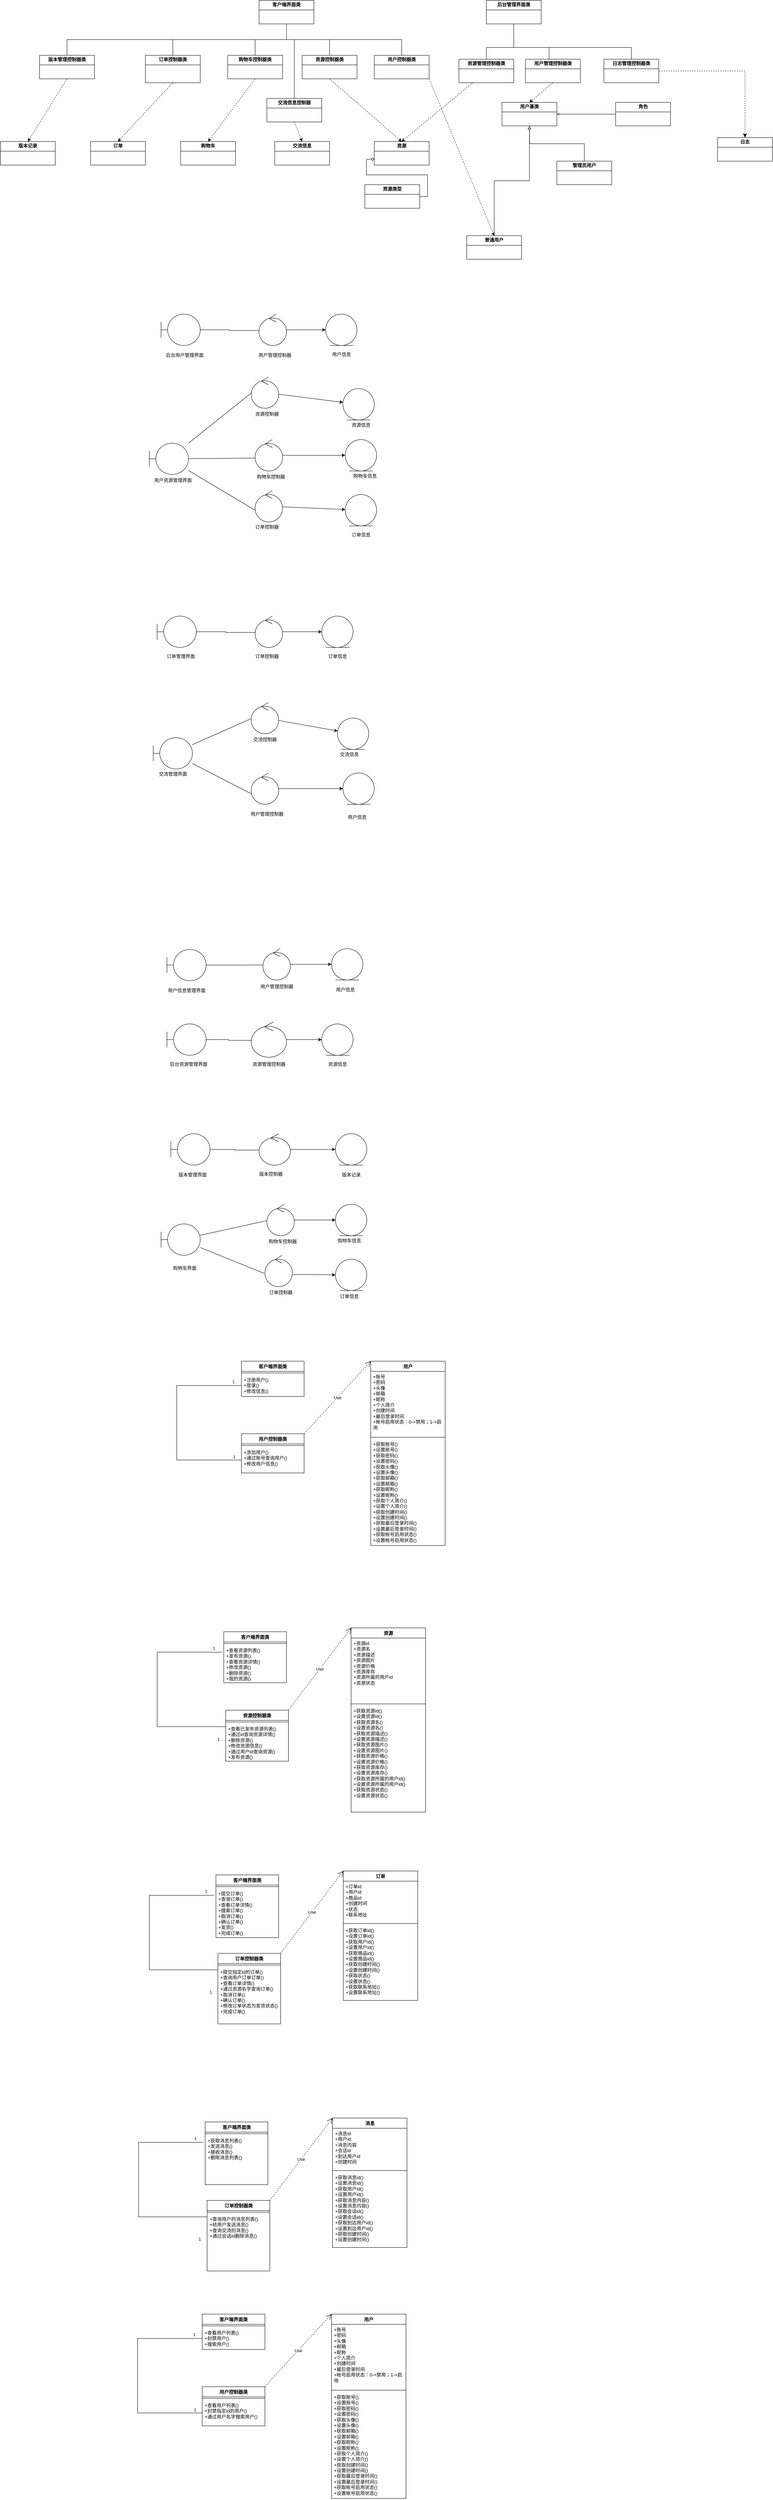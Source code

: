 <mxfile version="24.2.2" type="github" pages="2">
  <diagram id="C5RBs43oDa-KdzZeNtuy" name="Page-1">
    <mxGraphModel dx="2062" dy="624" grid="1" gridSize="10" guides="1" tooltips="1" connect="1" arrows="1" fold="1" page="1" pageScale="1" pageWidth="827" pageHeight="1169" math="0" shadow="0">
      <root>
        <mxCell id="WIyWlLk6GJQsqaUBKTNV-0" />
        <mxCell id="WIyWlLk6GJQsqaUBKTNV-1" parent="WIyWlLk6GJQsqaUBKTNV-0" />
        <mxCell id="E6fifJwDgSD8AQbSED46-12" style="edgeStyle=orthogonalEdgeStyle;rounded=0;orthogonalLoop=1;jettySize=auto;html=1;exitX=1;exitY=0.5;exitDx=0;exitDy=0;entryX=0.5;entryY=1;entryDx=0;entryDy=0;endArrow=none;endFill=0;" parent="WIyWlLk6GJQsqaUBKTNV-1" source="E6fifJwDgSD8AQbSED46-1" target="E6fifJwDgSD8AQbSED46-9" edge="1">
          <mxGeometry relative="1" as="geometry">
            <Array as="points">
              <mxPoint x="800" y="230" />
              <mxPoint x="720" y="230" />
              <mxPoint x="720" y="160" />
              <mxPoint x="630" y="160" />
            </Array>
          </mxGeometry>
        </mxCell>
        <mxCell id="E6fifJwDgSD8AQbSED46-47" style="rounded=0;orthogonalLoop=1;jettySize=auto;html=1;exitX=0.5;exitY=1;exitDx=0;exitDy=0;entryX=0.5;entryY=0;entryDx=0;entryDy=0;dashed=1;" parent="WIyWlLk6GJQsqaUBKTNV-1" source="E6fifJwDgSD8AQbSED46-1" target="E6fifJwDgSD8AQbSED46-13" edge="1">
          <mxGeometry relative="1" as="geometry" />
        </mxCell>
        <mxCell id="E6fifJwDgSD8AQbSED46-1" value="&lt;p style=&quot;margin:0px;margin-top:4px;text-align:center;&quot;&gt;&lt;b&gt;用户管理控制器类&lt;/b&gt;&lt;/p&gt;&lt;hr size=&quot;1&quot; style=&quot;border-style:solid;&quot;&gt;&lt;div style=&quot;height:2px;&quot;&gt;&lt;/div&gt;" style="verticalAlign=top;align=left;overflow=fill;html=1;whiteSpace=wrap;" parent="WIyWlLk6GJQsqaUBKTNV-1" vertex="1">
          <mxGeometry x="660" y="190" width="140" height="60" as="geometry" />
        </mxCell>
        <mxCell id="E6fifJwDgSD8AQbSED46-45" style="edgeStyle=orthogonalEdgeStyle;rounded=0;orthogonalLoop=1;jettySize=auto;html=1;exitX=0.5;exitY=0;exitDx=0;exitDy=0;endArrow=block;endFill=0;" parent="WIyWlLk6GJQsqaUBKTNV-1" source="E6fifJwDgSD8AQbSED46-2" edge="1">
          <mxGeometry relative="1" as="geometry">
            <mxPoint x="670" y="360" as="targetPoint" />
          </mxGeometry>
        </mxCell>
        <mxCell id="E6fifJwDgSD8AQbSED46-2" value="&lt;p style=&quot;margin:0px;margin-top:4px;text-align:center;&quot;&gt;&lt;b&gt;管理员用户&lt;/b&gt;&lt;/p&gt;&lt;hr size=&quot;1&quot; style=&quot;border-style:solid;&quot;&gt;&lt;div style=&quot;height:2px;&quot;&gt;&lt;/div&gt;" style="verticalAlign=top;align=left;overflow=fill;html=1;whiteSpace=wrap;" parent="WIyWlLk6GJQsqaUBKTNV-1" vertex="1">
          <mxGeometry x="740" y="450" width="140" height="60" as="geometry" />
        </mxCell>
        <mxCell id="E6fifJwDgSD8AQbSED46-46" style="edgeStyle=orthogonalEdgeStyle;rounded=0;orthogonalLoop=1;jettySize=auto;html=1;exitX=0;exitY=0.5;exitDx=0;exitDy=0;endArrow=diamondThin;endFill=0;" parent="WIyWlLk6GJQsqaUBKTNV-1" source="E6fifJwDgSD8AQbSED46-3" target="E6fifJwDgSD8AQbSED46-13" edge="1">
          <mxGeometry relative="1" as="geometry" />
        </mxCell>
        <mxCell id="E6fifJwDgSD8AQbSED46-3" value="&lt;p style=&quot;margin:0px;margin-top:4px;text-align:center;&quot;&gt;&lt;b&gt;角色&lt;/b&gt;&lt;/p&gt;&lt;hr size=&quot;1&quot; style=&quot;border-style:solid;&quot;&gt;&lt;div style=&quot;height:2px;&quot;&gt;&lt;/div&gt;" style="verticalAlign=top;align=left;overflow=fill;html=1;whiteSpace=wrap;" parent="WIyWlLk6GJQsqaUBKTNV-1" vertex="1">
          <mxGeometry x="890" y="300" width="140" height="60" as="geometry" />
        </mxCell>
        <mxCell id="E6fifJwDgSD8AQbSED46-4" value="&lt;p style=&quot;margin:0px;margin-top:4px;text-align:center;&quot;&gt;&lt;b&gt;资源&lt;/b&gt;&lt;/p&gt;&lt;hr size=&quot;1&quot; style=&quot;border-style:solid;&quot;&gt;&lt;div style=&quot;height:2px;&quot;&gt;&lt;/div&gt;" style="verticalAlign=top;align=left;overflow=fill;html=1;whiteSpace=wrap;" parent="WIyWlLk6GJQsqaUBKTNV-1" vertex="1">
          <mxGeometry x="274" y="400" width="140" height="60" as="geometry" />
        </mxCell>
        <mxCell id="E6fifJwDgSD8AQbSED46-22" style="edgeStyle=orthogonalEdgeStyle;rounded=0;orthogonalLoop=1;jettySize=auto;html=1;exitX=0.5;exitY=0;exitDx=0;exitDy=0;entryX=0.5;entryY=1;entryDx=0;entryDy=0;endArrow=none;endFill=0;" parent="WIyWlLk6GJQsqaUBKTNV-1" source="E6fifJwDgSD8AQbSED46-5" target="E6fifJwDgSD8AQbSED46-10" edge="1">
          <mxGeometry relative="1" as="geometry" />
        </mxCell>
        <mxCell id="E6fifJwDgSD8AQbSED46-33" style="rounded=0;orthogonalLoop=1;jettySize=auto;html=1;exitX=0.5;exitY=1;exitDx=0;exitDy=0;entryX=0.5;entryY=0;entryDx=0;entryDy=0;dashed=1;" parent="WIyWlLk6GJQsqaUBKTNV-1" source="E6fifJwDgSD8AQbSED46-5" target="E6fifJwDgSD8AQbSED46-20" edge="1">
          <mxGeometry relative="1" as="geometry" />
        </mxCell>
        <mxCell id="E6fifJwDgSD8AQbSED46-5" value="&lt;p style=&quot;margin:0px;margin-top:4px;text-align:center;&quot;&gt;&lt;b&gt;订单控制器类&lt;/b&gt;&lt;/p&gt;&lt;hr size=&quot;1&quot; style=&quot;border-style:solid;&quot;&gt;&lt;div style=&quot;height:2px;&quot;&gt;&lt;/div&gt;" style="verticalAlign=top;align=left;overflow=fill;html=1;whiteSpace=wrap;" parent="WIyWlLk6GJQsqaUBKTNV-1" vertex="1">
          <mxGeometry x="-310" y="180" width="140" height="70" as="geometry" />
        </mxCell>
        <mxCell id="E6fifJwDgSD8AQbSED46-7" value="&lt;p style=&quot;margin:0px;margin-top:4px;text-align:center;&quot;&gt;&lt;b&gt;购物车&lt;/b&gt;&lt;/p&gt;&lt;hr size=&quot;1&quot; style=&quot;border-style:solid;&quot;&gt;&lt;div style=&quot;height:2px;&quot;&gt;&lt;/div&gt;" style="verticalAlign=top;align=left;overflow=fill;html=1;whiteSpace=wrap;" parent="WIyWlLk6GJQsqaUBKTNV-1" vertex="1">
          <mxGeometry x="-220" y="400" width="140" height="60" as="geometry" />
        </mxCell>
        <mxCell id="E6fifJwDgSD8AQbSED46-8" value="&lt;p style=&quot;margin:0px;margin-top:4px;text-align:center;&quot;&gt;&lt;b&gt;交流信息&lt;/b&gt;&lt;/p&gt;&lt;hr size=&quot;1&quot; style=&quot;border-style:solid;&quot;&gt;&lt;div style=&quot;height:2px;&quot;&gt;&lt;/div&gt;" style="verticalAlign=top;align=left;overflow=fill;html=1;whiteSpace=wrap;" parent="WIyWlLk6GJQsqaUBKTNV-1" vertex="1">
          <mxGeometry x="20" y="400" width="140" height="60" as="geometry" />
        </mxCell>
        <mxCell id="E6fifJwDgSD8AQbSED46-9" value="&lt;p style=&quot;margin:0px;margin-top:4px;text-align:center;&quot;&gt;&lt;b&gt;后台管理界面类&lt;/b&gt;&lt;/p&gt;&lt;hr size=&quot;1&quot; style=&quot;border-style:solid;&quot;&gt;&lt;div style=&quot;height:2px;&quot;&gt;&lt;/div&gt;" style="verticalAlign=top;align=left;overflow=fill;html=1;whiteSpace=wrap;" parent="WIyWlLk6GJQsqaUBKTNV-1" vertex="1">
          <mxGeometry x="560" y="40" width="140" height="60" as="geometry" />
        </mxCell>
        <mxCell id="E6fifJwDgSD8AQbSED46-10" value="&lt;p style=&quot;margin:0px;margin-top:4px;text-align:center;&quot;&gt;&lt;b&gt;客户端界面类&lt;/b&gt;&lt;/p&gt;&lt;hr size=&quot;1&quot; style=&quot;border-style:solid;&quot;&gt;&lt;div style=&quot;height:2px;&quot;&gt;&lt;/div&gt;" style="verticalAlign=top;align=left;overflow=fill;html=1;whiteSpace=wrap;" parent="WIyWlLk6GJQsqaUBKTNV-1" vertex="1">
          <mxGeometry x="-20" y="40" width="140" height="60" as="geometry" />
        </mxCell>
        <mxCell id="E6fifJwDgSD8AQbSED46-13" value="&lt;p style=&quot;margin:0px;margin-top:4px;text-align:center;&quot;&gt;&lt;b&gt;用户基类&lt;/b&gt;&lt;/p&gt;&lt;hr size=&quot;1&quot; style=&quot;border-style:solid;&quot;&gt;&lt;div style=&quot;height:2px;&quot;&gt;&lt;/div&gt;" style="verticalAlign=top;align=left;overflow=fill;html=1;whiteSpace=wrap;" parent="WIyWlLk6GJQsqaUBKTNV-1" vertex="1">
          <mxGeometry x="600" y="300" width="140" height="60" as="geometry" />
        </mxCell>
        <mxCell id="E6fifJwDgSD8AQbSED46-44" style="edgeStyle=orthogonalEdgeStyle;rounded=0;orthogonalLoop=1;jettySize=auto;html=1;exitX=0.5;exitY=0;exitDx=0;exitDy=0;entryX=0.5;entryY=1;entryDx=0;entryDy=0;endArrow=block;endFill=0;" parent="WIyWlLk6GJQsqaUBKTNV-1" source="E6fifJwDgSD8AQbSED46-15" target="E6fifJwDgSD8AQbSED46-13" edge="1">
          <mxGeometry relative="1" as="geometry" />
        </mxCell>
        <mxCell id="E6fifJwDgSD8AQbSED46-15" value="&lt;p style=&quot;margin:0px;margin-top:4px;text-align:center;&quot;&gt;&lt;b&gt;普通用户&lt;/b&gt;&lt;/p&gt;&lt;hr size=&quot;1&quot; style=&quot;border-style:solid;&quot;&gt;&lt;div style=&quot;height:2px;&quot;&gt;&lt;/div&gt;" style="verticalAlign=top;align=left;overflow=fill;html=1;whiteSpace=wrap;" parent="WIyWlLk6GJQsqaUBKTNV-1" vertex="1">
          <mxGeometry x="510" y="640" width="140" height="60" as="geometry" />
        </mxCell>
        <mxCell id="E6fifJwDgSD8AQbSED46-17" style="edgeStyle=orthogonalEdgeStyle;rounded=0;orthogonalLoop=1;jettySize=auto;html=1;entryX=0.5;entryY=1;entryDx=0;entryDy=0;endArrow=none;endFill=0;" parent="WIyWlLk6GJQsqaUBKTNV-1" source="E6fifJwDgSD8AQbSED46-16" target="E6fifJwDgSD8AQbSED46-9" edge="1">
          <mxGeometry relative="1" as="geometry">
            <Array as="points">
              <mxPoint x="560" y="160" />
              <mxPoint x="630" y="160" />
            </Array>
          </mxGeometry>
        </mxCell>
        <mxCell id="E6fifJwDgSD8AQbSED46-43" style="rounded=0;orthogonalLoop=1;jettySize=auto;html=1;exitX=0.25;exitY=1;exitDx=0;exitDy=0;entryX=0.5;entryY=0;entryDx=0;entryDy=0;dashed=1;" parent="WIyWlLk6GJQsqaUBKTNV-1" source="E6fifJwDgSD8AQbSED46-16" target="E6fifJwDgSD8AQbSED46-4" edge="1">
          <mxGeometry relative="1" as="geometry" />
        </mxCell>
        <mxCell id="E6fifJwDgSD8AQbSED46-16" value="&lt;p style=&quot;margin:0px;margin-top:4px;text-align:center;&quot;&gt;&lt;b&gt;资源管理控制器类&lt;/b&gt;&lt;/p&gt;&lt;hr size=&quot;1&quot; style=&quot;border-style:solid;&quot;&gt;&lt;div style=&quot;height:2px;&quot;&gt;&lt;/div&gt;" style="verticalAlign=top;align=left;overflow=fill;html=1;whiteSpace=wrap;" parent="WIyWlLk6GJQsqaUBKTNV-1" vertex="1">
          <mxGeometry x="490" y="190" width="140" height="60" as="geometry" />
        </mxCell>
        <mxCell id="E6fifJwDgSD8AQbSED46-21" style="edgeStyle=orthogonalEdgeStyle;rounded=0;orthogonalLoop=1;jettySize=auto;html=1;exitX=0.5;exitY=0;exitDx=0;exitDy=0;endArrow=none;endFill=0;" parent="WIyWlLk6GJQsqaUBKTNV-1" source="E6fifJwDgSD8AQbSED46-19" target="E6fifJwDgSD8AQbSED46-10" edge="1">
          <mxGeometry relative="1" as="geometry" />
        </mxCell>
        <mxCell id="E6fifJwDgSD8AQbSED46-34" style="rounded=0;orthogonalLoop=1;jettySize=auto;html=1;exitX=0.5;exitY=1;exitDx=0;exitDy=0;entryX=0.5;entryY=0;entryDx=0;entryDy=0;dashed=1;" parent="WIyWlLk6GJQsqaUBKTNV-1" source="E6fifJwDgSD8AQbSED46-19" target="E6fifJwDgSD8AQbSED46-7" edge="1">
          <mxGeometry relative="1" as="geometry" />
        </mxCell>
        <mxCell id="E6fifJwDgSD8AQbSED46-19" value="&lt;p style=&quot;margin:0px;margin-top:4px;text-align:center;&quot;&gt;&lt;b&gt;购物车控制器类&lt;/b&gt;&lt;/p&gt;&lt;hr size=&quot;1&quot; style=&quot;border-style:solid;&quot;&gt;&lt;div style=&quot;height:2px;&quot;&gt;&lt;/div&gt;" style="verticalAlign=top;align=left;overflow=fill;html=1;whiteSpace=wrap;" parent="WIyWlLk6GJQsqaUBKTNV-1" vertex="1">
          <mxGeometry x="-100" y="180" width="140" height="60" as="geometry" />
        </mxCell>
        <mxCell id="E6fifJwDgSD8AQbSED46-20" value="&lt;p style=&quot;margin:0px;margin-top:4px;text-align:center;&quot;&gt;&lt;b&gt;订单&lt;/b&gt;&lt;/p&gt;&lt;hr size=&quot;1&quot; style=&quot;border-style:solid;&quot;&gt;&lt;div style=&quot;height:2px;&quot;&gt;&lt;/div&gt;" style="verticalAlign=top;align=left;overflow=fill;html=1;whiteSpace=wrap;" parent="WIyWlLk6GJQsqaUBKTNV-1" vertex="1">
          <mxGeometry x="-450" y="400" width="140" height="60" as="geometry" />
        </mxCell>
        <mxCell id="E6fifJwDgSD8AQbSED46-24" style="edgeStyle=orthogonalEdgeStyle;rounded=0;orthogonalLoop=1;jettySize=auto;html=1;exitX=0.5;exitY=0;exitDx=0;exitDy=0;entryX=0.5;entryY=1;entryDx=0;entryDy=0;endArrow=none;endFill=0;" parent="WIyWlLk6GJQsqaUBKTNV-1" source="E6fifJwDgSD8AQbSED46-23" target="E6fifJwDgSD8AQbSED46-10" edge="1">
          <mxGeometry relative="1" as="geometry" />
        </mxCell>
        <mxCell id="E6fifJwDgSD8AQbSED46-35" style="rounded=0;orthogonalLoop=1;jettySize=auto;html=1;exitX=0.5;exitY=1;exitDx=0;exitDy=0;entryX=0.5;entryY=0;entryDx=0;entryDy=0;dashed=1;" parent="WIyWlLk6GJQsqaUBKTNV-1" source="E6fifJwDgSD8AQbSED46-23" target="E6fifJwDgSD8AQbSED46-4" edge="1">
          <mxGeometry relative="1" as="geometry" />
        </mxCell>
        <mxCell id="E6fifJwDgSD8AQbSED46-23" value="&lt;p style=&quot;margin:0px;margin-top:4px;text-align:center;&quot;&gt;&lt;b&gt;资源控制器类&lt;/b&gt;&lt;/p&gt;&lt;hr size=&quot;1&quot; style=&quot;border-style:solid;&quot;&gt;&lt;div style=&quot;height:2px;&quot;&gt;&lt;/div&gt;" style="verticalAlign=top;align=left;overflow=fill;html=1;whiteSpace=wrap;" parent="WIyWlLk6GJQsqaUBKTNV-1" vertex="1">
          <mxGeometry x="90" y="180" width="140" height="60" as="geometry" />
        </mxCell>
        <mxCell id="E6fifJwDgSD8AQbSED46-26" style="edgeStyle=orthogonalEdgeStyle;rounded=0;orthogonalLoop=1;jettySize=auto;html=1;exitX=0.5;exitY=0;exitDx=0;exitDy=0;entryX=0.5;entryY=1;entryDx=0;entryDy=0;endArrow=none;endFill=0;" parent="WIyWlLk6GJQsqaUBKTNV-1" source="E6fifJwDgSD8AQbSED46-25" target="E6fifJwDgSD8AQbSED46-10" edge="1">
          <mxGeometry relative="1" as="geometry" />
        </mxCell>
        <mxCell id="E6fifJwDgSD8AQbSED46-42" style="rounded=0;orthogonalLoop=1;jettySize=auto;html=1;exitX=1;exitY=1;exitDx=0;exitDy=0;entryX=0.5;entryY=0;entryDx=0;entryDy=0;dashed=1;" parent="WIyWlLk6GJQsqaUBKTNV-1" source="E6fifJwDgSD8AQbSED46-25" target="E6fifJwDgSD8AQbSED46-15" edge="1">
          <mxGeometry relative="1" as="geometry" />
        </mxCell>
        <mxCell id="E6fifJwDgSD8AQbSED46-25" value="&lt;p style=&quot;margin:0px;margin-top:4px;text-align:center;&quot;&gt;&lt;b&gt;用户控制器类&lt;/b&gt;&lt;/p&gt;&lt;hr size=&quot;1&quot; style=&quot;border-style:solid;&quot;&gt;&lt;div style=&quot;height:2px;&quot;&gt;&lt;/div&gt;" style="verticalAlign=top;align=left;overflow=fill;html=1;whiteSpace=wrap;" parent="WIyWlLk6GJQsqaUBKTNV-1" vertex="1">
          <mxGeometry x="274" y="180" width="140" height="60" as="geometry" />
        </mxCell>
        <mxCell id="E6fifJwDgSD8AQbSED46-30" style="edgeStyle=orthogonalEdgeStyle;rounded=0;orthogonalLoop=1;jettySize=auto;html=1;exitX=0.5;exitY=0;exitDx=0;exitDy=0;entryX=0.5;entryY=1;entryDx=0;entryDy=0;endArrow=none;endFill=0;" parent="WIyWlLk6GJQsqaUBKTNV-1" source="E6fifJwDgSD8AQbSED46-27" target="E6fifJwDgSD8AQbSED46-10" edge="1">
          <mxGeometry relative="1" as="geometry" />
        </mxCell>
        <mxCell id="E6fifJwDgSD8AQbSED46-31" style="rounded=0;orthogonalLoop=1;jettySize=auto;html=1;exitX=0.5;exitY=1;exitDx=0;exitDy=0;entryX=0.5;entryY=0;entryDx=0;entryDy=0;endArrow=classic;endFill=1;dashed=1;" parent="WIyWlLk6GJQsqaUBKTNV-1" source="E6fifJwDgSD8AQbSED46-27" target="E6fifJwDgSD8AQbSED46-29" edge="1">
          <mxGeometry relative="1" as="geometry" />
        </mxCell>
        <mxCell id="E6fifJwDgSD8AQbSED46-27" value="&lt;p style=&quot;margin:0px;margin-top:4px;text-align:center;&quot;&gt;&lt;b&gt;版本管理控制器类&lt;/b&gt;&lt;/p&gt;&lt;hr size=&quot;1&quot; style=&quot;border-style:solid;&quot;&gt;&lt;div style=&quot;height:2px;&quot;&gt;&lt;/div&gt;" style="verticalAlign=top;align=left;overflow=fill;html=1;whiteSpace=wrap;" parent="WIyWlLk6GJQsqaUBKTNV-1" vertex="1">
          <mxGeometry x="-580" y="180" width="140" height="60" as="geometry" />
        </mxCell>
        <mxCell id="E6fifJwDgSD8AQbSED46-29" value="&lt;p style=&quot;margin:0px;margin-top:4px;text-align:center;&quot;&gt;&lt;b&gt;版本记录&lt;/b&gt;&lt;/p&gt;&lt;hr size=&quot;1&quot; style=&quot;border-style:solid;&quot;&gt;&lt;div style=&quot;height:2px;&quot;&gt;&lt;/div&gt;" style="verticalAlign=top;align=left;overflow=fill;html=1;whiteSpace=wrap;" parent="WIyWlLk6GJQsqaUBKTNV-1" vertex="1">
          <mxGeometry x="-680" y="400" width="140" height="60" as="geometry" />
        </mxCell>
        <mxCell id="E6fifJwDgSD8AQbSED46-40" style="edgeStyle=orthogonalEdgeStyle;rounded=0;orthogonalLoop=1;jettySize=auto;html=1;exitX=0.5;exitY=0;exitDx=0;exitDy=0;entryX=0.5;entryY=1;entryDx=0;entryDy=0;endArrow=none;endFill=0;" parent="WIyWlLk6GJQsqaUBKTNV-1" source="E6fifJwDgSD8AQbSED46-36" target="E6fifJwDgSD8AQbSED46-10" edge="1">
          <mxGeometry relative="1" as="geometry">
            <Array as="points">
              <mxPoint x="70" y="140" />
              <mxPoint x="50" y="140" />
            </Array>
          </mxGeometry>
        </mxCell>
        <mxCell id="E6fifJwDgSD8AQbSED46-41" style="rounded=0;orthogonalLoop=1;jettySize=auto;html=1;exitX=0.5;exitY=1;exitDx=0;exitDy=0;entryX=0.5;entryY=0;entryDx=0;entryDy=0;dashed=1;" parent="WIyWlLk6GJQsqaUBKTNV-1" source="E6fifJwDgSD8AQbSED46-36" target="E6fifJwDgSD8AQbSED46-8" edge="1">
          <mxGeometry relative="1" as="geometry" />
        </mxCell>
        <mxCell id="E6fifJwDgSD8AQbSED46-36" value="&lt;p style=&quot;margin:0px;margin-top:4px;text-align:center;&quot;&gt;&lt;b&gt;交流信息控制器&lt;/b&gt;&lt;/p&gt;&lt;hr size=&quot;1&quot; style=&quot;border-style:solid;&quot;&gt;&lt;div style=&quot;height:2px;&quot;&gt;&lt;/div&gt;" style="verticalAlign=top;align=left;overflow=fill;html=1;whiteSpace=wrap;" parent="WIyWlLk6GJQsqaUBKTNV-1" vertex="1">
          <mxGeometry y="290" width="140" height="60" as="geometry" />
        </mxCell>
        <mxCell id="E6fifJwDgSD8AQbSED46-49" style="edgeStyle=orthogonalEdgeStyle;rounded=0;orthogonalLoop=1;jettySize=auto;html=1;exitX=1;exitY=0.5;exitDx=0;exitDy=0;entryX=0;entryY=0.75;entryDx=0;entryDy=0;endArrow=diamond;endFill=0;" parent="WIyWlLk6GJQsqaUBKTNV-1" source="E6fifJwDgSD8AQbSED46-48" target="E6fifJwDgSD8AQbSED46-4" edge="1">
          <mxGeometry relative="1" as="geometry" />
        </mxCell>
        <mxCell id="E6fifJwDgSD8AQbSED46-48" value="&lt;p style=&quot;margin:0px;margin-top:4px;text-align:center;&quot;&gt;&lt;b&gt;资源类型&lt;/b&gt;&lt;/p&gt;&lt;hr size=&quot;1&quot; style=&quot;border-style:solid;&quot;&gt;&lt;div style=&quot;height:2px;&quot;&gt;&lt;/div&gt;" style="verticalAlign=top;align=left;overflow=fill;html=1;whiteSpace=wrap;" parent="WIyWlLk6GJQsqaUBKTNV-1" vertex="1">
          <mxGeometry x="250" y="510" width="140" height="60" as="geometry" />
        </mxCell>
        <mxCell id="E6fifJwDgSD8AQbSED46-54" value="" style="shape=umlBoundary;whiteSpace=wrap;html=1;" parent="WIyWlLk6GJQsqaUBKTNV-1" vertex="1">
          <mxGeometry x="-270" y="840" width="100" height="80" as="geometry" />
        </mxCell>
        <mxCell id="E6fifJwDgSD8AQbSED46-55" value="" style="ellipse;shape=umlEntity;whiteSpace=wrap;html=1;" parent="WIyWlLk6GJQsqaUBKTNV-1" vertex="1">
          <mxGeometry x="150" y="840" width="80" height="80" as="geometry" />
        </mxCell>
        <mxCell id="E6fifJwDgSD8AQbSED46-58" style="edgeStyle=orthogonalEdgeStyle;rounded=0;orthogonalLoop=1;jettySize=auto;html=1;" parent="WIyWlLk6GJQsqaUBKTNV-1" source="E6fifJwDgSD8AQbSED46-56" target="E6fifJwDgSD8AQbSED46-55" edge="1">
          <mxGeometry relative="1" as="geometry" />
        </mxCell>
        <mxCell id="E6fifJwDgSD8AQbSED46-56" value="" style="ellipse;shape=umlControl;whiteSpace=wrap;html=1;" parent="WIyWlLk6GJQsqaUBKTNV-1" vertex="1">
          <mxGeometry x="-20" y="840" width="70" height="80" as="geometry" />
        </mxCell>
        <mxCell id="E6fifJwDgSD8AQbSED46-57" style="edgeStyle=orthogonalEdgeStyle;rounded=0;orthogonalLoop=1;jettySize=auto;html=1;entryX=-0.007;entryY=0.521;entryDx=0;entryDy=0;entryPerimeter=0;endArrow=none;endFill=0;" parent="WIyWlLk6GJQsqaUBKTNV-1" source="E6fifJwDgSD8AQbSED46-54" target="E6fifJwDgSD8AQbSED46-56" edge="1">
          <mxGeometry relative="1" as="geometry" />
        </mxCell>
        <mxCell id="E6fifJwDgSD8AQbSED46-59" value="" style="shape=umlBoundary;whiteSpace=wrap;html=1;" parent="WIyWlLk6GJQsqaUBKTNV-1" vertex="1">
          <mxGeometry x="-300" y="1169" width="100" height="80" as="geometry" />
        </mxCell>
        <mxCell id="E6fifJwDgSD8AQbSED46-60" value="" style="ellipse;shape=umlEntity;whiteSpace=wrap;html=1;" parent="WIyWlLk6GJQsqaUBKTNV-1" vertex="1">
          <mxGeometry x="194" y="1030" width="80" height="80" as="geometry" />
        </mxCell>
        <mxCell id="E6fifJwDgSD8AQbSED46-61" style="rounded=0;orthogonalLoop=1;jettySize=auto;html=1;" parent="WIyWlLk6GJQsqaUBKTNV-1" source="E6fifJwDgSD8AQbSED46-62" target="E6fifJwDgSD8AQbSED46-60" edge="1">
          <mxGeometry relative="1" as="geometry" />
        </mxCell>
        <mxCell id="E6fifJwDgSD8AQbSED46-62" value="" style="ellipse;shape=umlControl;whiteSpace=wrap;html=1;" parent="WIyWlLk6GJQsqaUBKTNV-1" vertex="1">
          <mxGeometry x="-40" y="1000" width="70" height="80" as="geometry" />
        </mxCell>
        <mxCell id="E6fifJwDgSD8AQbSED46-63" style="rounded=0;orthogonalLoop=1;jettySize=auto;html=1;entryX=-0.007;entryY=0.521;entryDx=0;entryDy=0;entryPerimeter=0;endArrow=none;endFill=0;" parent="WIyWlLk6GJQsqaUBKTNV-1" source="E6fifJwDgSD8AQbSED46-59" target="E6fifJwDgSD8AQbSED46-62" edge="1">
          <mxGeometry relative="1" as="geometry" />
        </mxCell>
        <mxCell id="E6fifJwDgSD8AQbSED46-67" style="rounded=0;orthogonalLoop=1;jettySize=auto;html=1;entryX=0;entryY=0.5;entryDx=0;entryDy=0;" parent="WIyWlLk6GJQsqaUBKTNV-1" source="E6fifJwDgSD8AQbSED46-64" target="E6fifJwDgSD8AQbSED46-65" edge="1">
          <mxGeometry relative="1" as="geometry" />
        </mxCell>
        <mxCell id="E6fifJwDgSD8AQbSED46-64" value="" style="ellipse;shape=umlControl;whiteSpace=wrap;html=1;" parent="WIyWlLk6GJQsqaUBKTNV-1" vertex="1">
          <mxGeometry x="-30" y="1160" width="70" height="80" as="geometry" />
        </mxCell>
        <mxCell id="E6fifJwDgSD8AQbSED46-65" value="" style="ellipse;shape=umlEntity;whiteSpace=wrap;html=1;" parent="WIyWlLk6GJQsqaUBKTNV-1" vertex="1">
          <mxGeometry x="200" y="1160" width="80" height="80" as="geometry" />
        </mxCell>
        <mxCell id="E6fifJwDgSD8AQbSED46-66" style="rounded=0;orthogonalLoop=1;jettySize=auto;html=1;entryX=-0.006;entryY=0.589;entryDx=0;entryDy=0;entryPerimeter=0;endArrow=none;endFill=0;" parent="WIyWlLk6GJQsqaUBKTNV-1" source="E6fifJwDgSD8AQbSED46-59" target="E6fifJwDgSD8AQbSED46-64" edge="1">
          <mxGeometry relative="1" as="geometry" />
        </mxCell>
        <mxCell id="E6fifJwDgSD8AQbSED46-71" style="rounded=0;orthogonalLoop=1;jettySize=auto;html=1;" parent="WIyWlLk6GJQsqaUBKTNV-1" source="E6fifJwDgSD8AQbSED46-68" target="E6fifJwDgSD8AQbSED46-70" edge="1">
          <mxGeometry relative="1" as="geometry" />
        </mxCell>
        <mxCell id="E6fifJwDgSD8AQbSED46-68" value="" style="ellipse;shape=umlControl;whiteSpace=wrap;html=1;" parent="WIyWlLk6GJQsqaUBKTNV-1" vertex="1">
          <mxGeometry x="-30" y="1290" width="70" height="80" as="geometry" />
        </mxCell>
        <mxCell id="E6fifJwDgSD8AQbSED46-69" style="rounded=0;orthogonalLoop=1;jettySize=auto;html=1;entryX=-0.006;entryY=0.623;entryDx=0;entryDy=0;entryPerimeter=0;endArrow=none;endFill=0;" parent="WIyWlLk6GJQsqaUBKTNV-1" source="E6fifJwDgSD8AQbSED46-59" target="E6fifJwDgSD8AQbSED46-68" edge="1">
          <mxGeometry relative="1" as="geometry" />
        </mxCell>
        <mxCell id="E6fifJwDgSD8AQbSED46-70" value="" style="ellipse;shape=umlEntity;whiteSpace=wrap;html=1;" parent="WIyWlLk6GJQsqaUBKTNV-1" vertex="1">
          <mxGeometry x="200" y="1300" width="80" height="80" as="geometry" />
        </mxCell>
        <mxCell id="E6fifJwDgSD8AQbSED46-72" value="" style="shape=umlBoundary;whiteSpace=wrap;html=1;" parent="WIyWlLk6GJQsqaUBKTNV-1" vertex="1">
          <mxGeometry x="-280" y="1610" width="100" height="80" as="geometry" />
        </mxCell>
        <mxCell id="E6fifJwDgSD8AQbSED46-73" value="" style="ellipse;shape=umlEntity;whiteSpace=wrap;html=1;" parent="WIyWlLk6GJQsqaUBKTNV-1" vertex="1">
          <mxGeometry x="140" y="1610" width="80" height="80" as="geometry" />
        </mxCell>
        <mxCell id="E6fifJwDgSD8AQbSED46-74" style="edgeStyle=orthogonalEdgeStyle;rounded=0;orthogonalLoop=1;jettySize=auto;html=1;" parent="WIyWlLk6GJQsqaUBKTNV-1" source="E6fifJwDgSD8AQbSED46-75" target="E6fifJwDgSD8AQbSED46-73" edge="1">
          <mxGeometry relative="1" as="geometry" />
        </mxCell>
        <mxCell id="E6fifJwDgSD8AQbSED46-75" value="" style="ellipse;shape=umlControl;whiteSpace=wrap;html=1;" parent="WIyWlLk6GJQsqaUBKTNV-1" vertex="1">
          <mxGeometry x="-30" y="1610" width="70" height="80" as="geometry" />
        </mxCell>
        <mxCell id="E6fifJwDgSD8AQbSED46-76" style="edgeStyle=orthogonalEdgeStyle;rounded=0;orthogonalLoop=1;jettySize=auto;html=1;entryX=-0.007;entryY=0.521;entryDx=0;entryDy=0;entryPerimeter=0;endArrow=none;endFill=0;" parent="WIyWlLk6GJQsqaUBKTNV-1" source="E6fifJwDgSD8AQbSED46-72" target="E6fifJwDgSD8AQbSED46-75" edge="1">
          <mxGeometry relative="1" as="geometry" />
        </mxCell>
        <mxCell id="E6fifJwDgSD8AQbSED46-77" value="" style="shape=umlBoundary;whiteSpace=wrap;html=1;" parent="WIyWlLk6GJQsqaUBKTNV-1" vertex="1">
          <mxGeometry x="-290" y="1920" width="100" height="80" as="geometry" />
        </mxCell>
        <mxCell id="E6fifJwDgSD8AQbSED46-78" value="" style="ellipse;shape=umlEntity;whiteSpace=wrap;html=1;" parent="WIyWlLk6GJQsqaUBKTNV-1" vertex="1">
          <mxGeometry x="180" y="1870" width="80" height="80" as="geometry" />
        </mxCell>
        <mxCell id="E6fifJwDgSD8AQbSED46-79" style="rounded=0;orthogonalLoop=1;jettySize=auto;html=1;" parent="WIyWlLk6GJQsqaUBKTNV-1" source="E6fifJwDgSD8AQbSED46-80" target="E6fifJwDgSD8AQbSED46-78" edge="1">
          <mxGeometry relative="1" as="geometry" />
        </mxCell>
        <mxCell id="E6fifJwDgSD8AQbSED46-80" value="" style="ellipse;shape=umlControl;whiteSpace=wrap;html=1;" parent="WIyWlLk6GJQsqaUBKTNV-1" vertex="1">
          <mxGeometry x="-40" y="1830" width="70" height="80" as="geometry" />
        </mxCell>
        <mxCell id="E6fifJwDgSD8AQbSED46-81" style="rounded=0;orthogonalLoop=1;jettySize=auto;html=1;entryX=-0.007;entryY=0.521;entryDx=0;entryDy=0;entryPerimeter=0;endArrow=none;endFill=0;" parent="WIyWlLk6GJQsqaUBKTNV-1" source="E6fifJwDgSD8AQbSED46-77" target="E6fifJwDgSD8AQbSED46-80" edge="1">
          <mxGeometry relative="1" as="geometry" />
        </mxCell>
        <mxCell id="E6fifJwDgSD8AQbSED46-83" value="" style="ellipse;shape=umlEntity;whiteSpace=wrap;html=1;" parent="WIyWlLk6GJQsqaUBKTNV-1" vertex="1">
          <mxGeometry x="194" y="2010" width="80" height="80" as="geometry" />
        </mxCell>
        <mxCell id="E6fifJwDgSD8AQbSED46-88" style="edgeStyle=orthogonalEdgeStyle;rounded=0;orthogonalLoop=1;jettySize=auto;html=1;" parent="WIyWlLk6GJQsqaUBKTNV-1" source="E6fifJwDgSD8AQbSED46-84" target="E6fifJwDgSD8AQbSED46-83" edge="1">
          <mxGeometry relative="1" as="geometry" />
        </mxCell>
        <mxCell id="E6fifJwDgSD8AQbSED46-84" value="" style="ellipse;shape=umlControl;whiteSpace=wrap;html=1;" parent="WIyWlLk6GJQsqaUBKTNV-1" vertex="1">
          <mxGeometry x="-40" y="2010" width="70" height="80" as="geometry" />
        </mxCell>
        <mxCell id="E6fifJwDgSD8AQbSED46-85" style="rounded=0;orthogonalLoop=1;jettySize=auto;html=1;entryX=0.006;entryY=0.667;entryDx=0;entryDy=0;entryPerimeter=0;endArrow=none;endFill=0;" parent="WIyWlLk6GJQsqaUBKTNV-1" source="E6fifJwDgSD8AQbSED46-77" target="E6fifJwDgSD8AQbSED46-84" edge="1">
          <mxGeometry relative="1" as="geometry" />
        </mxCell>
        <mxCell id="E6fifJwDgSD8AQbSED46-89" value="" style="shape=umlBoundary;whiteSpace=wrap;html=1;" parent="WIyWlLk6GJQsqaUBKTNV-1" vertex="1">
          <mxGeometry x="-255" y="2460" width="100" height="80" as="geometry" />
        </mxCell>
        <mxCell id="E6fifJwDgSD8AQbSED46-90" value="" style="ellipse;shape=umlEntity;whiteSpace=wrap;html=1;" parent="WIyWlLk6GJQsqaUBKTNV-1" vertex="1">
          <mxGeometry x="165" y="2458" width="80" height="80" as="geometry" />
        </mxCell>
        <mxCell id="E6fifJwDgSD8AQbSED46-91" style="edgeStyle=orthogonalEdgeStyle;rounded=0;orthogonalLoop=1;jettySize=auto;html=1;" parent="WIyWlLk6GJQsqaUBKTNV-1" source="E6fifJwDgSD8AQbSED46-92" target="E6fifJwDgSD8AQbSED46-90" edge="1">
          <mxGeometry relative="1" as="geometry" />
        </mxCell>
        <mxCell id="E6fifJwDgSD8AQbSED46-92" value="" style="ellipse;shape=umlControl;whiteSpace=wrap;html=1;" parent="WIyWlLk6GJQsqaUBKTNV-1" vertex="1">
          <mxGeometry x="-10" y="2458" width="70" height="80" as="geometry" />
        </mxCell>
        <mxCell id="E6fifJwDgSD8AQbSED46-93" style="edgeStyle=orthogonalEdgeStyle;rounded=0;orthogonalLoop=1;jettySize=auto;html=1;entryX=-0.007;entryY=0.521;entryDx=0;entryDy=0;entryPerimeter=0;endArrow=none;endFill=0;" parent="WIyWlLk6GJQsqaUBKTNV-1" source="E6fifJwDgSD8AQbSED46-89" target="E6fifJwDgSD8AQbSED46-92" edge="1">
          <mxGeometry relative="1" as="geometry" />
        </mxCell>
        <mxCell id="E6fifJwDgSD8AQbSED46-94" value="" style="shape=umlBoundary;whiteSpace=wrap;html=1;" parent="WIyWlLk6GJQsqaUBKTNV-1" vertex="1">
          <mxGeometry x="-255" y="2650" width="100" height="80" as="geometry" />
        </mxCell>
        <mxCell id="E6fifJwDgSD8AQbSED46-95" value="" style="ellipse;shape=umlEntity;whiteSpace=wrap;html=1;" parent="WIyWlLk6GJQsqaUBKTNV-1" vertex="1">
          <mxGeometry x="140" y="2650" width="80" height="80" as="geometry" />
        </mxCell>
        <mxCell id="E6fifJwDgSD8AQbSED46-96" style="edgeStyle=orthogonalEdgeStyle;rounded=0;orthogonalLoop=1;jettySize=auto;html=1;" parent="WIyWlLk6GJQsqaUBKTNV-1" source="E6fifJwDgSD8AQbSED46-97" target="E6fifJwDgSD8AQbSED46-95" edge="1">
          <mxGeometry relative="1" as="geometry" />
        </mxCell>
        <mxCell id="E6fifJwDgSD8AQbSED46-97" value="" style="ellipse;shape=umlControl;whiteSpace=wrap;html=1;" parent="WIyWlLk6GJQsqaUBKTNV-1" vertex="1">
          <mxGeometry x="-40" y="2645" width="90" height="90" as="geometry" />
        </mxCell>
        <mxCell id="E6fifJwDgSD8AQbSED46-98" style="edgeStyle=orthogonalEdgeStyle;rounded=0;orthogonalLoop=1;jettySize=auto;html=1;entryX=-0.007;entryY=0.521;entryDx=0;entryDy=0;entryPerimeter=0;endArrow=none;endFill=0;" parent="WIyWlLk6GJQsqaUBKTNV-1" source="E6fifJwDgSD8AQbSED46-94" target="E6fifJwDgSD8AQbSED46-97" edge="1">
          <mxGeometry relative="1" as="geometry" />
        </mxCell>
        <mxCell id="E6fifJwDgSD8AQbSED46-99" value="" style="shape=umlBoundary;whiteSpace=wrap;html=1;" parent="WIyWlLk6GJQsqaUBKTNV-1" vertex="1">
          <mxGeometry x="-245" y="2930" width="100" height="80" as="geometry" />
        </mxCell>
        <mxCell id="E6fifJwDgSD8AQbSED46-100" value="" style="ellipse;shape=umlEntity;whiteSpace=wrap;html=1;" parent="WIyWlLk6GJQsqaUBKTNV-1" vertex="1">
          <mxGeometry x="175" y="2930" width="80" height="80" as="geometry" />
        </mxCell>
        <mxCell id="E6fifJwDgSD8AQbSED46-101" style="edgeStyle=orthogonalEdgeStyle;rounded=0;orthogonalLoop=1;jettySize=auto;html=1;" parent="WIyWlLk6GJQsqaUBKTNV-1" source="E6fifJwDgSD8AQbSED46-102" target="E6fifJwDgSD8AQbSED46-100" edge="1">
          <mxGeometry relative="1" as="geometry" />
        </mxCell>
        <mxCell id="E6fifJwDgSD8AQbSED46-102" value="" style="ellipse;shape=umlControl;whiteSpace=wrap;html=1;" parent="WIyWlLk6GJQsqaUBKTNV-1" vertex="1">
          <mxGeometry x="-20" y="2930" width="80" height="80" as="geometry" />
        </mxCell>
        <mxCell id="E6fifJwDgSD8AQbSED46-103" style="edgeStyle=orthogonalEdgeStyle;rounded=0;orthogonalLoop=1;jettySize=auto;html=1;entryX=-0.007;entryY=0.521;entryDx=0;entryDy=0;entryPerimeter=0;endArrow=none;endFill=0;" parent="WIyWlLk6GJQsqaUBKTNV-1" source="E6fifJwDgSD8AQbSED46-99" target="E6fifJwDgSD8AQbSED46-102" edge="1">
          <mxGeometry relative="1" as="geometry" />
        </mxCell>
        <mxCell id="E6fifJwDgSD8AQbSED46-104" value="" style="shape=umlBoundary;whiteSpace=wrap;html=1;" parent="WIyWlLk6GJQsqaUBKTNV-1" vertex="1">
          <mxGeometry x="-270" y="3160" width="100" height="80" as="geometry" />
        </mxCell>
        <mxCell id="E6fifJwDgSD8AQbSED46-105" value="" style="ellipse;shape=umlEntity;whiteSpace=wrap;html=1;" parent="WIyWlLk6GJQsqaUBKTNV-1" vertex="1">
          <mxGeometry x="175" y="3110" width="80" height="80" as="geometry" />
        </mxCell>
        <mxCell id="E6fifJwDgSD8AQbSED46-106" style="edgeStyle=orthogonalEdgeStyle;rounded=0;orthogonalLoop=1;jettySize=auto;html=1;" parent="WIyWlLk6GJQsqaUBKTNV-1" source="E6fifJwDgSD8AQbSED46-107" target="E6fifJwDgSD8AQbSED46-105" edge="1">
          <mxGeometry relative="1" as="geometry" />
        </mxCell>
        <mxCell id="E6fifJwDgSD8AQbSED46-107" value="" style="ellipse;shape=umlControl;whiteSpace=wrap;html=1;" parent="WIyWlLk6GJQsqaUBKTNV-1" vertex="1">
          <mxGeometry y="3110" width="70" height="80" as="geometry" />
        </mxCell>
        <mxCell id="E6fifJwDgSD8AQbSED46-108" style="rounded=0;orthogonalLoop=1;jettySize=auto;html=1;entryX=-0.007;entryY=0.521;entryDx=0;entryDy=0;entryPerimeter=0;endArrow=none;endFill=0;" parent="WIyWlLk6GJQsqaUBKTNV-1" source="E6fifJwDgSD8AQbSED46-104" target="E6fifJwDgSD8AQbSED46-107" edge="1">
          <mxGeometry relative="1" as="geometry" />
        </mxCell>
        <mxCell id="E6fifJwDgSD8AQbSED46-113" style="edgeStyle=orthogonalEdgeStyle;rounded=0;orthogonalLoop=1;jettySize=auto;html=1;entryX=0;entryY=0.5;entryDx=0;entryDy=0;exitX=1.017;exitY=0.615;exitDx=0;exitDy=0;exitPerimeter=0;" parent="WIyWlLk6GJQsqaUBKTNV-1" source="E6fifJwDgSD8AQbSED46-109" target="E6fifJwDgSD8AQbSED46-111" edge="1">
          <mxGeometry relative="1" as="geometry">
            <mxPoint x="70" y="3280" as="sourcePoint" />
          </mxGeometry>
        </mxCell>
        <mxCell id="E6fifJwDgSD8AQbSED46-109" value="" style="ellipse;shape=umlControl;whiteSpace=wrap;html=1;" parent="WIyWlLk6GJQsqaUBKTNV-1" vertex="1">
          <mxGeometry x="-5" y="3240" width="70" height="80" as="geometry" />
        </mxCell>
        <mxCell id="E6fifJwDgSD8AQbSED46-111" value="" style="ellipse;shape=umlEntity;whiteSpace=wrap;html=1;" parent="WIyWlLk6GJQsqaUBKTNV-1" vertex="1">
          <mxGeometry x="175" y="3250" width="80" height="80" as="geometry" />
        </mxCell>
        <mxCell id="E6fifJwDgSD8AQbSED46-112" style="rounded=0;orthogonalLoop=1;jettySize=auto;html=1;entryX=-0.015;entryY=0.579;entryDx=0;entryDy=0;entryPerimeter=0;startArrow=none;startFill=0;endArrow=none;endFill=0;" parent="WIyWlLk6GJQsqaUBKTNV-1" source="E6fifJwDgSD8AQbSED46-104" target="E6fifJwDgSD8AQbSED46-109" edge="1">
          <mxGeometry relative="1" as="geometry" />
        </mxCell>
        <mxCell id="UZ-lk1uzCQPfoFl7Dt6r-1" style="edgeStyle=orthogonalEdgeStyle;rounded=0;orthogonalLoop=1;jettySize=auto;html=1;exitX=0.5;exitY=0;exitDx=0;exitDy=0;entryX=0.5;entryY=1;entryDx=0;entryDy=0;fontSize=12;startSize=8;endSize=8;endArrow=none;endFill=0;" parent="WIyWlLk6GJQsqaUBKTNV-1" source="UZ-lk1uzCQPfoFl7Dt6r-0" target="E6fifJwDgSD8AQbSED46-9" edge="1">
          <mxGeometry relative="1" as="geometry">
            <Array as="points">
              <mxPoint x="930" y="160" />
              <mxPoint x="630" y="160" />
            </Array>
          </mxGeometry>
        </mxCell>
        <mxCell id="UZ-lk1uzCQPfoFl7Dt6r-0" value="&lt;p style=&quot;margin:0px;margin-top:4px;text-align:center;&quot;&gt;&lt;b&gt;日志管理控制器类&lt;/b&gt;&lt;/p&gt;&lt;hr size=&quot;1&quot; style=&quot;border-style:solid;&quot;&gt;&lt;div style=&quot;height:2px;&quot;&gt;&lt;/div&gt;" style="verticalAlign=top;align=left;overflow=fill;html=1;whiteSpace=wrap;" parent="WIyWlLk6GJQsqaUBKTNV-1" vertex="1">
          <mxGeometry x="860" y="190" width="140" height="60" as="geometry" />
        </mxCell>
        <mxCell id="lczEhfvLhjUyzwSgQwKZ-1" style="edgeStyle=orthogonalEdgeStyle;rounded=0;orthogonalLoop=1;jettySize=auto;html=1;exitX=0.5;exitY=0;exitDx=0;exitDy=0;entryX=1;entryY=0.5;entryDx=0;entryDy=0;fontSize=12;startSize=8;endSize=8;strokeColor=default;endArrow=none;endFill=0;startArrow=classic;startFill=1;dashed=1;" parent="WIyWlLk6GJQsqaUBKTNV-1" source="lczEhfvLhjUyzwSgQwKZ-0" target="UZ-lk1uzCQPfoFl7Dt6r-0" edge="1">
          <mxGeometry relative="1" as="geometry" />
        </mxCell>
        <mxCell id="lczEhfvLhjUyzwSgQwKZ-0" value="&lt;p style=&quot;margin:0px;margin-top:4px;text-align:center;&quot;&gt;&lt;b&gt;日志&lt;/b&gt;&lt;/p&gt;&lt;hr size=&quot;1&quot; style=&quot;border-style:solid;&quot;&gt;&lt;div style=&quot;height:2px;&quot;&gt;&lt;/div&gt;" style="verticalAlign=top;align=left;overflow=fill;html=1;whiteSpace=wrap;" parent="WIyWlLk6GJQsqaUBKTNV-1" vertex="1">
          <mxGeometry x="1150" y="390" width="140" height="60" as="geometry" />
        </mxCell>
        <mxCell id="99wwbkXpeO_ZslLZrM_r-0" value="用户信息管理界面" style="text;html=1;align=center;verticalAlign=middle;resizable=0;points=[];autosize=1;strokeColor=none;fillColor=none;" parent="WIyWlLk6GJQsqaUBKTNV-1" vertex="1">
          <mxGeometry x="-265" y="2550" width="120" height="30" as="geometry" />
        </mxCell>
        <mxCell id="99wwbkXpeO_ZslLZrM_r-1" value="用户管理控制器" style="text;html=1;align=center;verticalAlign=middle;resizable=0;points=[];autosize=1;strokeColor=none;fillColor=none;" parent="WIyWlLk6GJQsqaUBKTNV-1" vertex="1">
          <mxGeometry x="-30" y="2540" width="110" height="30" as="geometry" />
        </mxCell>
        <mxCell id="99wwbkXpeO_ZslLZrM_r-2" value="用户信息" style="text;html=1;align=center;verticalAlign=middle;resizable=0;points=[];autosize=1;strokeColor=none;fillColor=none;" parent="WIyWlLk6GJQsqaUBKTNV-1" vertex="1">
          <mxGeometry x="165" y="2548" width="70" height="30" as="geometry" />
        </mxCell>
        <mxCell id="99wwbkXpeO_ZslLZrM_r-3" value="后台资源管理界面" style="text;html=1;align=center;verticalAlign=middle;resizable=0;points=[];autosize=1;strokeColor=none;fillColor=none;" parent="WIyWlLk6GJQsqaUBKTNV-1" vertex="1">
          <mxGeometry x="-260" y="2738" width="120" height="30" as="geometry" />
        </mxCell>
        <mxCell id="99wwbkXpeO_ZslLZrM_r-4" value="资源管理控制器" style="text;html=1;align=center;verticalAlign=middle;resizable=0;points=[];autosize=1;strokeColor=none;fillColor=none;" parent="WIyWlLk6GJQsqaUBKTNV-1" vertex="1">
          <mxGeometry x="-50" y="2738" width="110" height="30" as="geometry" />
        </mxCell>
        <mxCell id="99wwbkXpeO_ZslLZrM_r-5" value="资源信息" style="text;html=1;align=center;verticalAlign=middle;resizable=0;points=[];autosize=1;strokeColor=none;fillColor=none;" parent="WIyWlLk6GJQsqaUBKTNV-1" vertex="1">
          <mxGeometry x="145" y="2738" width="70" height="30" as="geometry" />
        </mxCell>
        <mxCell id="99wwbkXpeO_ZslLZrM_r-6" value="版本管理界面" style="text;html=1;align=center;verticalAlign=middle;resizable=0;points=[];autosize=1;strokeColor=none;fillColor=none;" parent="WIyWlLk6GJQsqaUBKTNV-1" vertex="1">
          <mxGeometry x="-240" y="3020" width="100" height="30" as="geometry" />
        </mxCell>
        <mxCell id="99wwbkXpeO_ZslLZrM_r-7" value="版本控制器" style="text;html=1;align=center;verticalAlign=middle;resizable=0;points=[];autosize=1;strokeColor=none;fillColor=none;" parent="WIyWlLk6GJQsqaUBKTNV-1" vertex="1">
          <mxGeometry x="-30" y="3018" width="80" height="30" as="geometry" />
        </mxCell>
        <mxCell id="99wwbkXpeO_ZslLZrM_r-8" value="版本记录" style="text;html=1;align=center;verticalAlign=middle;resizable=0;points=[];autosize=1;strokeColor=none;fillColor=none;" parent="WIyWlLk6GJQsqaUBKTNV-1" vertex="1">
          <mxGeometry x="180" y="3020" width="70" height="30" as="geometry" />
        </mxCell>
        <mxCell id="99wwbkXpeO_ZslLZrM_r-9" value="购物车界面" style="text;html=1;align=center;verticalAlign=middle;resizable=0;points=[];autosize=1;strokeColor=none;fillColor=none;" parent="WIyWlLk6GJQsqaUBKTNV-1" vertex="1">
          <mxGeometry x="-250" y="3258" width="80" height="30" as="geometry" />
        </mxCell>
        <mxCell id="99wwbkXpeO_ZslLZrM_r-10" value="购物车控制器" style="text;html=1;align=center;verticalAlign=middle;resizable=0;points=[];autosize=1;strokeColor=none;fillColor=none;" parent="WIyWlLk6GJQsqaUBKTNV-1" vertex="1">
          <mxGeometry x="-10" y="3190" width="100" height="30" as="geometry" />
        </mxCell>
        <mxCell id="99wwbkXpeO_ZslLZrM_r-11" value="订单控制器" style="text;html=1;align=center;verticalAlign=middle;resizable=0;points=[];autosize=1;strokeColor=none;fillColor=none;" parent="WIyWlLk6GJQsqaUBKTNV-1" vertex="1">
          <mxGeometry x="-5" y="3320" width="80" height="30" as="geometry" />
        </mxCell>
        <mxCell id="99wwbkXpeO_ZslLZrM_r-12" value="订单信息" style="text;html=1;align=center;verticalAlign=middle;resizable=0;points=[];autosize=1;strokeColor=none;fillColor=none;" parent="WIyWlLk6GJQsqaUBKTNV-1" vertex="1">
          <mxGeometry x="175" y="3330" width="70" height="30" as="geometry" />
        </mxCell>
        <mxCell id="99wwbkXpeO_ZslLZrM_r-14" value="购物车信息" style="text;html=1;align=center;verticalAlign=middle;resizable=0;points=[];autosize=1;strokeColor=none;fillColor=none;" parent="WIyWlLk6GJQsqaUBKTNV-1" vertex="1">
          <mxGeometry x="170" y="3188" width="80" height="30" as="geometry" />
        </mxCell>
        <mxCell id="99wwbkXpeO_ZslLZrM_r-16" value="用户资源管理界面" style="text;html=1;align=center;verticalAlign=middle;resizable=0;points=[];autosize=1;strokeColor=none;fillColor=none;" parent="WIyWlLk6GJQsqaUBKTNV-1" vertex="1">
          <mxGeometry x="-300" y="1249" width="120" height="30" as="geometry" />
        </mxCell>
        <mxCell id="99wwbkXpeO_ZslLZrM_r-17" value="资源控制器" style="text;html=1;align=center;verticalAlign=middle;resizable=0;points=[];autosize=1;strokeColor=none;fillColor=none;" parent="WIyWlLk6GJQsqaUBKTNV-1" vertex="1">
          <mxGeometry x="-40" y="1080" width="80" height="30" as="geometry" />
        </mxCell>
        <mxCell id="99wwbkXpeO_ZslLZrM_r-18" value="购物车控制器" style="text;html=1;align=center;verticalAlign=middle;resizable=0;points=[];autosize=1;strokeColor=none;fillColor=none;" parent="WIyWlLk6GJQsqaUBKTNV-1" vertex="1">
          <mxGeometry x="-40" y="1240" width="100" height="30" as="geometry" />
        </mxCell>
        <mxCell id="99wwbkXpeO_ZslLZrM_r-19" value="订单控制器" style="text;html=1;align=center;verticalAlign=middle;resizable=0;points=[];autosize=1;strokeColor=none;fillColor=none;" parent="WIyWlLk6GJQsqaUBKTNV-1" vertex="1">
          <mxGeometry x="-40" y="1368" width="80" height="30" as="geometry" />
        </mxCell>
        <mxCell id="99wwbkXpeO_ZslLZrM_r-20" value="资源信息" style="text;html=1;align=center;verticalAlign=middle;resizable=0;points=[];autosize=1;strokeColor=none;fillColor=none;" parent="WIyWlLk6GJQsqaUBKTNV-1" vertex="1">
          <mxGeometry x="205" y="1108" width="70" height="30" as="geometry" />
        </mxCell>
        <mxCell id="99wwbkXpeO_ZslLZrM_r-21" value="购物车信息" style="text;html=1;align=center;verticalAlign=middle;resizable=0;points=[];autosize=1;strokeColor=none;fillColor=none;" parent="WIyWlLk6GJQsqaUBKTNV-1" vertex="1">
          <mxGeometry x="210" y="1238" width="80" height="30" as="geometry" />
        </mxCell>
        <mxCell id="99wwbkXpeO_ZslLZrM_r-22" value="订单信息" style="text;html=1;align=center;verticalAlign=middle;resizable=0;points=[];autosize=1;strokeColor=none;fillColor=none;" parent="WIyWlLk6GJQsqaUBKTNV-1" vertex="1">
          <mxGeometry x="205" y="1388" width="70" height="30" as="geometry" />
        </mxCell>
        <mxCell id="99wwbkXpeO_ZslLZrM_r-23" value="后台用户管理界面" style="text;html=1;align=center;verticalAlign=middle;resizable=0;points=[];autosize=1;strokeColor=none;fillColor=none;" parent="WIyWlLk6GJQsqaUBKTNV-1" vertex="1">
          <mxGeometry x="-270" y="930" width="120" height="30" as="geometry" />
        </mxCell>
        <mxCell id="99wwbkXpeO_ZslLZrM_r-24" value="用户管理控制器" style="text;html=1;align=center;verticalAlign=middle;resizable=0;points=[];autosize=1;strokeColor=none;fillColor=none;" parent="WIyWlLk6GJQsqaUBKTNV-1" vertex="1">
          <mxGeometry x="-35" y="930" width="110" height="30" as="geometry" />
        </mxCell>
        <mxCell id="99wwbkXpeO_ZslLZrM_r-25" value="用户信息" style="text;html=1;align=center;verticalAlign=middle;resizable=0;points=[];autosize=1;strokeColor=none;fillColor=none;" parent="WIyWlLk6GJQsqaUBKTNV-1" vertex="1">
          <mxGeometry x="155" y="928" width="70" height="30" as="geometry" />
        </mxCell>
        <mxCell id="99wwbkXpeO_ZslLZrM_r-26" value="交流管理界面" style="text;html=1;align=center;verticalAlign=middle;resizable=0;points=[];autosize=1;strokeColor=none;fillColor=none;" parent="WIyWlLk6GJQsqaUBKTNV-1" vertex="1">
          <mxGeometry x="-290" y="1998" width="100" height="30" as="geometry" />
        </mxCell>
        <mxCell id="99wwbkXpeO_ZslLZrM_r-27" value="交流控制器" style="text;html=1;align=center;verticalAlign=middle;resizable=0;points=[];autosize=1;strokeColor=none;fillColor=none;" parent="WIyWlLk6GJQsqaUBKTNV-1" vertex="1">
          <mxGeometry x="-45" y="1910" width="80" height="30" as="geometry" />
        </mxCell>
        <mxCell id="99wwbkXpeO_ZslLZrM_r-28" value="用户管理控制器" style="text;html=1;align=center;verticalAlign=middle;resizable=0;points=[];autosize=1;strokeColor=none;fillColor=none;" parent="WIyWlLk6GJQsqaUBKTNV-1" vertex="1">
          <mxGeometry x="-55" y="2100" width="110" height="30" as="geometry" />
        </mxCell>
        <mxCell id="99wwbkXpeO_ZslLZrM_r-29" value="用户信息" style="text;html=1;align=center;verticalAlign=middle;resizable=0;points=[];autosize=1;strokeColor=none;fillColor=none;" parent="WIyWlLk6GJQsqaUBKTNV-1" vertex="1">
          <mxGeometry x="195" y="2108" width="70" height="30" as="geometry" />
        </mxCell>
        <mxCell id="99wwbkXpeO_ZslLZrM_r-30" value="交流信息" style="text;html=1;align=center;verticalAlign=middle;resizable=0;points=[];autosize=1;strokeColor=none;fillColor=none;" parent="WIyWlLk6GJQsqaUBKTNV-1" vertex="1">
          <mxGeometry x="175" y="1948" width="70" height="30" as="geometry" />
        </mxCell>
        <mxCell id="99wwbkXpeO_ZslLZrM_r-31" value="订单管理界面" style="text;html=1;align=center;verticalAlign=middle;resizable=0;points=[];autosize=1;strokeColor=none;fillColor=none;" parent="WIyWlLk6GJQsqaUBKTNV-1" vertex="1">
          <mxGeometry x="-270" y="1698" width="100" height="30" as="geometry" />
        </mxCell>
        <mxCell id="99wwbkXpeO_ZslLZrM_r-32" value="订单控制器" style="text;html=1;align=center;verticalAlign=middle;resizable=0;points=[];autosize=1;strokeColor=none;fillColor=none;" parent="WIyWlLk6GJQsqaUBKTNV-1" vertex="1">
          <mxGeometry x="-40" y="1698" width="80" height="30" as="geometry" />
        </mxCell>
        <mxCell id="99wwbkXpeO_ZslLZrM_r-33" value="订单信息" style="text;html=1;align=center;verticalAlign=middle;resizable=0;points=[];autosize=1;strokeColor=none;fillColor=none;" parent="WIyWlLk6GJQsqaUBKTNV-1" vertex="1">
          <mxGeometry x="145" y="1698" width="70" height="30" as="geometry" />
        </mxCell>
        <mxCell id="P6_UJkGY8DH9wDjuileu-0" value="客户端界面类" style="swimlane;fontStyle=1;align=center;verticalAlign=top;childLayout=stackLayout;horizontal=1;startSize=26;horizontalStack=0;resizeParent=1;resizeParentMax=0;resizeLast=0;collapsible=1;marginBottom=0;whiteSpace=wrap;html=1;" vertex="1" parent="WIyWlLk6GJQsqaUBKTNV-1">
          <mxGeometry x="-65" y="3510" width="160" height="90" as="geometry" />
        </mxCell>
        <mxCell id="P6_UJkGY8DH9wDjuileu-2" value="" style="line;strokeWidth=1;fillColor=none;align=left;verticalAlign=middle;spacingTop=-1;spacingLeft=3;spacingRight=3;rotatable=0;labelPosition=right;points=[];portConstraint=eastwest;strokeColor=inherit;" vertex="1" parent="P6_UJkGY8DH9wDjuileu-0">
          <mxGeometry y="26" width="160" height="8" as="geometry" />
        </mxCell>
        <mxCell id="P6_UJkGY8DH9wDjuileu-3" value="+注册用户()&lt;div&gt;+登录()&lt;/div&gt;&lt;div&gt;+修改信息()&lt;/div&gt;" style="text;strokeColor=none;fillColor=none;align=left;verticalAlign=top;spacingLeft=4;spacingRight=4;overflow=hidden;rotatable=0;points=[[0,0.5],[1,0.5]];portConstraint=eastwest;whiteSpace=wrap;html=1;" vertex="1" parent="P6_UJkGY8DH9wDjuileu-0">
          <mxGeometry y="34" width="160" height="56" as="geometry" />
        </mxCell>
        <mxCell id="P6_UJkGY8DH9wDjuileu-4" value="用户控制器类" style="swimlane;fontStyle=1;align=center;verticalAlign=top;childLayout=stackLayout;horizontal=1;startSize=26;horizontalStack=0;resizeParent=1;resizeParentMax=0;resizeLast=0;collapsible=1;marginBottom=0;whiteSpace=wrap;html=1;" vertex="1" parent="WIyWlLk6GJQsqaUBKTNV-1">
          <mxGeometry x="-65" y="3695" width="160" height="100" as="geometry" />
        </mxCell>
        <mxCell id="P6_UJkGY8DH9wDjuileu-6" value="" style="line;strokeWidth=1;fillColor=none;align=left;verticalAlign=middle;spacingTop=-1;spacingLeft=3;spacingRight=3;rotatable=0;labelPosition=right;points=[];portConstraint=eastwest;strokeColor=inherit;" vertex="1" parent="P6_UJkGY8DH9wDjuileu-4">
          <mxGeometry y="26" width="160" height="8" as="geometry" />
        </mxCell>
        <mxCell id="P6_UJkGY8DH9wDjuileu-7" value="+添加用户()&lt;div&gt;+通过账号查询用户()&lt;/div&gt;&lt;div&gt;+修改用户信息()&lt;/div&gt;" style="text;strokeColor=none;fillColor=none;align=left;verticalAlign=top;spacingLeft=4;spacingRight=4;overflow=hidden;rotatable=0;points=[[0,0.5],[1,0.5]];portConstraint=eastwest;whiteSpace=wrap;html=1;" vertex="1" parent="P6_UJkGY8DH9wDjuileu-4">
          <mxGeometry y="34" width="160" height="66" as="geometry" />
        </mxCell>
        <mxCell id="P6_UJkGY8DH9wDjuileu-8" value="用户" style="swimlane;fontStyle=1;align=center;verticalAlign=top;childLayout=stackLayout;horizontal=1;startSize=26;horizontalStack=0;resizeParent=1;resizeParentMax=0;resizeLast=0;collapsible=1;marginBottom=0;whiteSpace=wrap;html=1;" vertex="1" parent="WIyWlLk6GJQsqaUBKTNV-1">
          <mxGeometry x="265" y="3510" width="190" height="470" as="geometry" />
        </mxCell>
        <mxCell id="P6_UJkGY8DH9wDjuileu-9" value="&lt;div&gt;+账号&lt;/div&gt;&lt;div&gt;+密码&lt;/div&gt;&lt;div&gt;+头像&lt;/div&gt;&lt;div&gt;+邮箱&lt;/div&gt;&lt;div&gt;+昵称&lt;/div&gt;&lt;div&gt;+个人简介&lt;/div&gt;&lt;div&gt;+创建时间&lt;/div&gt;&lt;div&gt;+最后登录时间&lt;/div&gt;&lt;div&gt;+帐号启用状态：0-&amp;gt;禁用；1-&amp;gt;启用&lt;/div&gt;" style="text;strokeColor=none;fillColor=none;align=left;verticalAlign=top;spacingLeft=4;spacingRight=4;overflow=hidden;rotatable=0;points=[[0,0.5],[1,0.5]];portConstraint=eastwest;whiteSpace=wrap;html=1;" vertex="1" parent="P6_UJkGY8DH9wDjuileu-8">
          <mxGeometry y="26" width="190" height="164" as="geometry" />
        </mxCell>
        <mxCell id="P6_UJkGY8DH9wDjuileu-10" value="" style="line;strokeWidth=1;fillColor=none;align=left;verticalAlign=middle;spacingTop=-1;spacingLeft=3;spacingRight=3;rotatable=0;labelPosition=right;points=[];portConstraint=eastwest;strokeColor=inherit;" vertex="1" parent="P6_UJkGY8DH9wDjuileu-8">
          <mxGeometry y="190" width="190" height="8" as="geometry" />
        </mxCell>
        <mxCell id="P6_UJkGY8DH9wDjuileu-11" value="&lt;div&gt;&lt;div&gt;+获取账号()&lt;/div&gt;&lt;div&gt;+设置账号()&lt;/div&gt;&lt;div&gt;+获取密码()&lt;/div&gt;&lt;div&gt;+设置密码()&lt;/div&gt;&lt;div&gt;+获取头像()&lt;/div&gt;&lt;div&gt;+设置头像()&lt;/div&gt;&lt;div&gt;+获取邮箱()&lt;/div&gt;&lt;div&gt;+设置邮箱()&lt;/div&gt;&lt;div&gt;+获取昵称()&lt;/div&gt;&lt;div&gt;+设置昵称()&lt;/div&gt;&lt;div&gt;+获取个人简介()&lt;/div&gt;&lt;div&gt;+设置个人简介()&lt;/div&gt;&lt;div&gt;+获取创建时间()&lt;/div&gt;&lt;div&gt;+设置创建时间()&lt;/div&gt;&lt;div&gt;+获取最后登录时间()&lt;/div&gt;&lt;div&gt;+设置最后登录时间()&lt;/div&gt;&lt;div&gt;+获取帐号启用状态()&lt;/div&gt;&lt;div&gt;+设置帐号启用状态()&lt;/div&gt;&lt;/div&gt;&lt;div&gt;&lt;br&gt;&lt;/div&gt;" style="text;strokeColor=none;fillColor=none;align=left;verticalAlign=top;spacingLeft=4;spacingRight=4;overflow=hidden;rotatable=0;points=[[0,0.5],[1,0.5]];portConstraint=eastwest;whiteSpace=wrap;html=1;" vertex="1" parent="P6_UJkGY8DH9wDjuileu-8">
          <mxGeometry y="198" width="190" height="272" as="geometry" />
        </mxCell>
        <mxCell id="P6_UJkGY8DH9wDjuileu-12" value="" style="endArrow=none;html=1;edgeStyle=orthogonalEdgeStyle;rounded=0;entryX=0;entryY=0.5;entryDx=0;entryDy=0;exitX=0;exitY=0.5;exitDx=0;exitDy=0;" edge="1" parent="WIyWlLk6GJQsqaUBKTNV-1" source="P6_UJkGY8DH9wDjuileu-3" target="P6_UJkGY8DH9wDjuileu-7">
          <mxGeometry relative="1" as="geometry">
            <mxPoint x="-105" y="3572" as="sourcePoint" />
            <mxPoint x="-105" y="3762" as="targetPoint" />
            <Array as="points">
              <mxPoint x="-230" y="3572" />
              <mxPoint x="-230" y="3762" />
            </Array>
          </mxGeometry>
        </mxCell>
        <mxCell id="P6_UJkGY8DH9wDjuileu-13" value="1" style="edgeLabel;resizable=0;html=1;align=left;verticalAlign=bottom;" connectable="0" vertex="1" parent="P6_UJkGY8DH9wDjuileu-12">
          <mxGeometry x="-1" relative="1" as="geometry">
            <mxPoint x="-25" y="-2" as="offset" />
          </mxGeometry>
        </mxCell>
        <mxCell id="P6_UJkGY8DH9wDjuileu-14" value="1" style="edgeLabel;resizable=0;html=1;align=right;verticalAlign=bottom;" connectable="0" vertex="1" parent="P6_UJkGY8DH9wDjuileu-12">
          <mxGeometry x="1" relative="1" as="geometry">
            <mxPoint x="-15" as="offset" />
          </mxGeometry>
        </mxCell>
        <mxCell id="P6_UJkGY8DH9wDjuileu-15" value="Use" style="endArrow=open;endSize=12;dashed=1;html=1;rounded=0;entryX=0;entryY=0;entryDx=0;entryDy=0;exitX=1;exitY=0;exitDx=0;exitDy=0;" edge="1" parent="WIyWlLk6GJQsqaUBKTNV-1" source="P6_UJkGY8DH9wDjuileu-4" target="P6_UJkGY8DH9wDjuileu-8">
          <mxGeometry width="160" relative="1" as="geometry">
            <mxPoint x="100" y="3710" as="sourcePoint" />
            <mxPoint x="260" y="3710" as="targetPoint" />
          </mxGeometry>
        </mxCell>
        <mxCell id="P6_UJkGY8DH9wDjuileu-19" value="资源控制器类" style="swimlane;fontStyle=1;align=center;verticalAlign=top;childLayout=stackLayout;horizontal=1;startSize=26;horizontalStack=0;resizeParent=1;resizeParentMax=0;resizeLast=0;collapsible=1;marginBottom=0;whiteSpace=wrap;html=1;" vertex="1" parent="WIyWlLk6GJQsqaUBKTNV-1">
          <mxGeometry x="-105" y="4400" width="160" height="130" as="geometry" />
        </mxCell>
        <mxCell id="P6_UJkGY8DH9wDjuileu-20" value="" style="line;strokeWidth=1;fillColor=none;align=left;verticalAlign=middle;spacingTop=-1;spacingLeft=3;spacingRight=3;rotatable=0;labelPosition=right;points=[];portConstraint=eastwest;strokeColor=inherit;" vertex="1" parent="P6_UJkGY8DH9wDjuileu-19">
          <mxGeometry y="26" width="160" height="8" as="geometry" />
        </mxCell>
        <mxCell id="P6_UJkGY8DH9wDjuileu-21" value="+查看已发布资源列表()&lt;div&gt;+通过id查询资源详情()&lt;/div&gt;&lt;div&gt;+删除资源()&lt;/div&gt;&lt;div&gt;+修改资源信息()&lt;/div&gt;&lt;div&gt;+通过用户id查询资源()&lt;/div&gt;&lt;div&gt;+发布资源()&lt;/div&gt;" style="text;strokeColor=none;fillColor=none;align=left;verticalAlign=top;spacingLeft=4;spacingRight=4;overflow=hidden;rotatable=0;points=[[0,0.5],[1,0.5]];portConstraint=eastwest;whiteSpace=wrap;html=1;" vertex="1" parent="P6_UJkGY8DH9wDjuileu-19">
          <mxGeometry y="34" width="160" height="96" as="geometry" />
        </mxCell>
        <mxCell id="P6_UJkGY8DH9wDjuileu-22" value="资源" style="swimlane;fontStyle=1;align=center;verticalAlign=top;childLayout=stackLayout;horizontal=1;startSize=26;horizontalStack=0;resizeParent=1;resizeParentMax=0;resizeLast=0;collapsible=1;marginBottom=0;whiteSpace=wrap;html=1;" vertex="1" parent="WIyWlLk6GJQsqaUBKTNV-1">
          <mxGeometry x="215" y="4190" width="190" height="470" as="geometry" />
        </mxCell>
        <mxCell id="P6_UJkGY8DH9wDjuileu-23" value="&lt;div&gt;+资源id&lt;span style=&quot;white-space:pre&quot;&gt;&#x9;&#x9;&lt;/span&gt;&lt;/div&gt;&lt;div&gt;+资源名&lt;span style=&quot;white-space:pre&quot;&gt;&#x9;&lt;/span&gt;&lt;/div&gt;&lt;div&gt;+资源描述&lt;/div&gt;&lt;div&gt;+资源图片&lt;/div&gt;&lt;div&gt;+资源价格&lt;span style=&quot;white-space:pre&quot;&gt;&#x9;&lt;/span&gt;&lt;/div&gt;&lt;div&gt;+资源库存&lt;/div&gt;&lt;div&gt;+资源所属的用户id&lt;/div&gt;&lt;div&gt;+资源状态&lt;/div&gt;" style="text;strokeColor=none;fillColor=none;align=left;verticalAlign=top;spacingLeft=4;spacingRight=4;overflow=hidden;rotatable=0;points=[[0,0.5],[1,0.5]];portConstraint=eastwest;whiteSpace=wrap;html=1;" vertex="1" parent="P6_UJkGY8DH9wDjuileu-22">
          <mxGeometry y="26" width="190" height="164" as="geometry" />
        </mxCell>
        <mxCell id="P6_UJkGY8DH9wDjuileu-24" value="" style="line;strokeWidth=1;fillColor=none;align=left;verticalAlign=middle;spacingTop=-1;spacingLeft=3;spacingRight=3;rotatable=0;labelPosition=right;points=[];portConstraint=eastwest;strokeColor=inherit;" vertex="1" parent="P6_UJkGY8DH9wDjuileu-22">
          <mxGeometry y="190" width="190" height="8" as="geometry" />
        </mxCell>
        <mxCell id="P6_UJkGY8DH9wDjuileu-25" value="&lt;div&gt;&lt;div&gt;+获取资源id()&lt;/div&gt;&lt;div&gt;+设置资源id()&lt;/div&gt;&lt;div&gt;+获取资源名()&lt;/div&gt;&lt;div&gt;+设置资源名()&lt;/div&gt;&lt;div&gt;+获取资源描述()&lt;/div&gt;&lt;div&gt;+设置资源描述()&lt;/div&gt;&lt;div&gt;+获取资源图片()&lt;/div&gt;&lt;div&gt;+设置资源图片()&lt;/div&gt;&lt;div&gt;+获取资源价格()&lt;/div&gt;&lt;div&gt;+设置资源价格()&lt;/div&gt;&lt;div&gt;+获取资源库存()&lt;/div&gt;&lt;div&gt;+设置资源库存()&lt;/div&gt;&lt;div&gt;+获取资源所属的用户id()&lt;/div&gt;&lt;div&gt;+设置资源所属的用户id()&lt;/div&gt;&lt;div&gt;+获取资源状态()&lt;/div&gt;&lt;div&gt;+设置资源状态()&lt;/div&gt;&lt;/div&gt;&lt;div&gt;&lt;br&gt;&lt;/div&gt;" style="text;strokeColor=none;fillColor=none;align=left;verticalAlign=top;spacingLeft=4;spacingRight=4;overflow=hidden;rotatable=0;points=[[0,0.5],[1,0.5]];portConstraint=eastwest;whiteSpace=wrap;html=1;" vertex="1" parent="P6_UJkGY8DH9wDjuileu-22">
          <mxGeometry y="198" width="190" height="272" as="geometry" />
        </mxCell>
        <mxCell id="P6_UJkGY8DH9wDjuileu-26" value="" style="endArrow=none;html=1;edgeStyle=orthogonalEdgeStyle;rounded=0;entryX=0;entryY=0.5;entryDx=0;entryDy=0;exitX=0;exitY=0.5;exitDx=0;exitDy=0;" edge="1" parent="WIyWlLk6GJQsqaUBKTNV-1" target="P6_UJkGY8DH9wDjuileu-21">
          <mxGeometry relative="1" as="geometry">
            <mxPoint x="-115" y="4252" as="sourcePoint" />
            <mxPoint x="-155" y="4442" as="targetPoint" />
            <Array as="points">
              <mxPoint x="-280" y="4252" />
              <mxPoint x="-280" y="4442" />
            </Array>
          </mxGeometry>
        </mxCell>
        <mxCell id="P6_UJkGY8DH9wDjuileu-27" value="1" style="edgeLabel;resizable=0;html=1;align=left;verticalAlign=bottom;" connectable="0" vertex="1" parent="P6_UJkGY8DH9wDjuileu-26">
          <mxGeometry x="-1" relative="1" as="geometry">
            <mxPoint x="-25" y="-2" as="offset" />
          </mxGeometry>
        </mxCell>
        <mxCell id="P6_UJkGY8DH9wDjuileu-28" value="1" style="edgeLabel;resizable=0;html=1;align=right;verticalAlign=bottom;" connectable="0" vertex="1" parent="P6_UJkGY8DH9wDjuileu-26">
          <mxGeometry x="1" relative="1" as="geometry">
            <mxPoint x="-15" as="offset" />
          </mxGeometry>
        </mxCell>
        <mxCell id="P6_UJkGY8DH9wDjuileu-29" value="Use" style="endArrow=open;endSize=12;dashed=1;html=1;rounded=0;entryX=0;entryY=0;entryDx=0;entryDy=0;exitX=1;exitY=0;exitDx=0;exitDy=0;" edge="1" parent="WIyWlLk6GJQsqaUBKTNV-1" source="P6_UJkGY8DH9wDjuileu-19" target="P6_UJkGY8DH9wDjuileu-22">
          <mxGeometry width="160" relative="1" as="geometry">
            <mxPoint x="50" y="4390" as="sourcePoint" />
            <mxPoint x="210" y="4390" as="targetPoint" />
          </mxGeometry>
        </mxCell>
        <mxCell id="P6_UJkGY8DH9wDjuileu-30" value="客户端界面类" style="swimlane;fontStyle=1;align=center;verticalAlign=top;childLayout=stackLayout;horizontal=1;startSize=26;horizontalStack=0;resizeParent=1;resizeParentMax=0;resizeLast=0;collapsible=1;marginBottom=0;whiteSpace=wrap;html=1;" vertex="1" parent="WIyWlLk6GJQsqaUBKTNV-1">
          <mxGeometry x="-110" y="4200" width="160" height="130" as="geometry" />
        </mxCell>
        <mxCell id="P6_UJkGY8DH9wDjuileu-31" value="" style="line;strokeWidth=1;fillColor=none;align=left;verticalAlign=middle;spacingTop=-1;spacingLeft=3;spacingRight=3;rotatable=0;labelPosition=right;points=[];portConstraint=eastwest;strokeColor=inherit;" vertex="1" parent="P6_UJkGY8DH9wDjuileu-30">
          <mxGeometry y="26" width="160" height="8" as="geometry" />
        </mxCell>
        <mxCell id="P6_UJkGY8DH9wDjuileu-32" value="+查看资源列表()&lt;div&gt;+发布资源()&lt;/div&gt;&lt;div&gt;+查看资源详情()&lt;/div&gt;&lt;div&gt;+修改资源()&lt;/div&gt;&lt;div&gt;+删除资源()&lt;/div&gt;&lt;div&gt;+我的资源()&lt;/div&gt;" style="text;strokeColor=none;fillColor=none;align=left;verticalAlign=top;spacingLeft=4;spacingRight=4;overflow=hidden;rotatable=0;points=[[0,0.5],[1,0.5]];portConstraint=eastwest;whiteSpace=wrap;html=1;" vertex="1" parent="P6_UJkGY8DH9wDjuileu-30">
          <mxGeometry y="34" width="160" height="96" as="geometry" />
        </mxCell>
        <mxCell id="P6_UJkGY8DH9wDjuileu-37" value="订单控制器类" style="swimlane;fontStyle=1;align=center;verticalAlign=top;childLayout=stackLayout;horizontal=1;startSize=26;horizontalStack=0;resizeParent=1;resizeParentMax=0;resizeLast=0;collapsible=1;marginBottom=0;whiteSpace=wrap;html=1;" vertex="1" parent="WIyWlLk6GJQsqaUBKTNV-1">
          <mxGeometry x="-125" y="5020" width="160" height="180" as="geometry" />
        </mxCell>
        <mxCell id="P6_UJkGY8DH9wDjuileu-38" value="" style="line;strokeWidth=1;fillColor=none;align=left;verticalAlign=middle;spacingTop=-1;spacingLeft=3;spacingRight=3;rotatable=0;labelPosition=right;points=[];portConstraint=eastwest;strokeColor=inherit;" vertex="1" parent="P6_UJkGY8DH9wDjuileu-37">
          <mxGeometry y="26" width="160" height="8" as="geometry" />
        </mxCell>
        <mxCell id="P6_UJkGY8DH9wDjuileu-39" value="+提交指定id的订单()&lt;div&gt;+查询用户订单订单()&lt;/div&gt;&lt;div&gt;+查看订单详情()&lt;/div&gt;&lt;div&gt;+通过资源名字查询订单()&lt;/div&gt;&lt;div&gt;+取消订单()&lt;/div&gt;&lt;div&gt;+确认订单()&lt;/div&gt;&lt;div&gt;+修改订单状态为发货状态()&lt;/div&gt;&lt;div&gt;+完成订单()&lt;/div&gt;" style="text;strokeColor=none;fillColor=none;align=left;verticalAlign=top;spacingLeft=4;spacingRight=4;overflow=hidden;rotatable=0;points=[[0,0.5],[1,0.5]];portConstraint=eastwest;whiteSpace=wrap;html=1;" vertex="1" parent="P6_UJkGY8DH9wDjuileu-37">
          <mxGeometry y="34" width="160" height="146" as="geometry" />
        </mxCell>
        <mxCell id="P6_UJkGY8DH9wDjuileu-40" value="订单" style="swimlane;fontStyle=1;align=center;verticalAlign=top;childLayout=stackLayout;horizontal=1;startSize=26;horizontalStack=0;resizeParent=1;resizeParentMax=0;resizeLast=0;collapsible=1;marginBottom=0;whiteSpace=wrap;html=1;" vertex="1" parent="WIyWlLk6GJQsqaUBKTNV-1">
          <mxGeometry x="195" y="4810" width="190" height="330" as="geometry" />
        </mxCell>
        <mxCell id="P6_UJkGY8DH9wDjuileu-41" value="&lt;div&gt;+订单id&lt;/div&gt;&lt;div&gt;+用户id&lt;/div&gt;&lt;div&gt;+商品id&lt;/div&gt;&lt;div&gt;+创建时间&lt;/div&gt;&lt;div&gt;+状态&lt;/div&gt;&lt;div&gt;+联系地址&lt;/div&gt;&lt;div&gt;&lt;br&gt;&lt;/div&gt;" style="text;strokeColor=none;fillColor=none;align=left;verticalAlign=top;spacingLeft=4;spacingRight=4;overflow=hidden;rotatable=0;points=[[0,0.5],[1,0.5]];portConstraint=eastwest;whiteSpace=wrap;html=1;" vertex="1" parent="P6_UJkGY8DH9wDjuileu-40">
          <mxGeometry y="26" width="190" height="104" as="geometry" />
        </mxCell>
        <mxCell id="P6_UJkGY8DH9wDjuileu-42" value="" style="line;strokeWidth=1;fillColor=none;align=left;verticalAlign=middle;spacingTop=-1;spacingLeft=3;spacingRight=3;rotatable=0;labelPosition=right;points=[];portConstraint=eastwest;strokeColor=inherit;" vertex="1" parent="P6_UJkGY8DH9wDjuileu-40">
          <mxGeometry y="130" width="190" height="8" as="geometry" />
        </mxCell>
        <mxCell id="P6_UJkGY8DH9wDjuileu-43" value="&lt;div&gt;&lt;div&gt;+获取订单id()&lt;/div&gt;&lt;div&gt;+设置订单id()&lt;/div&gt;&lt;div&gt;+获取用户id()&lt;/div&gt;&lt;div&gt;+设置用户id()&lt;/div&gt;&lt;div&gt;+获取商品id()&lt;/div&gt;&lt;div&gt;+设置商品id()&lt;/div&gt;&lt;div&gt;+获取创建时间()&lt;/div&gt;&lt;div&gt;+设置创建时间()&lt;/div&gt;&lt;div&gt;+获取状态()&lt;/div&gt;&lt;div&gt;+设置状态()&lt;/div&gt;&lt;div&gt;+获取联系地址()&lt;/div&gt;&lt;div&gt;+设置联系地址()&lt;/div&gt;&lt;/div&gt;&lt;div&gt;&lt;br&gt;&lt;/div&gt;&lt;div&gt;&lt;br&gt;&lt;/div&gt;" style="text;strokeColor=none;fillColor=none;align=left;verticalAlign=top;spacingLeft=4;spacingRight=4;overflow=hidden;rotatable=0;points=[[0,0.5],[1,0.5]];portConstraint=eastwest;whiteSpace=wrap;html=1;" vertex="1" parent="P6_UJkGY8DH9wDjuileu-40">
          <mxGeometry y="138" width="190" height="192" as="geometry" />
        </mxCell>
        <mxCell id="P6_UJkGY8DH9wDjuileu-44" value="" style="endArrow=none;html=1;edgeStyle=orthogonalEdgeStyle;rounded=0;entryX=0;entryY=0.5;entryDx=0;entryDy=0;exitX=0;exitY=0.5;exitDx=0;exitDy=0;" edge="1" parent="WIyWlLk6GJQsqaUBKTNV-1" target="P6_UJkGY8DH9wDjuileu-39">
          <mxGeometry relative="1" as="geometry">
            <mxPoint x="-135" y="4872" as="sourcePoint" />
            <mxPoint x="-175" y="5062" as="targetPoint" />
            <Array as="points">
              <mxPoint x="-300" y="4872" />
              <mxPoint x="-300" y="5062" />
            </Array>
          </mxGeometry>
        </mxCell>
        <mxCell id="P6_UJkGY8DH9wDjuileu-45" value="1" style="edgeLabel;resizable=0;html=1;align=left;verticalAlign=bottom;" connectable="0" vertex="1" parent="P6_UJkGY8DH9wDjuileu-44">
          <mxGeometry x="-1" relative="1" as="geometry">
            <mxPoint x="-25" y="-2" as="offset" />
          </mxGeometry>
        </mxCell>
        <mxCell id="P6_UJkGY8DH9wDjuileu-46" value="1" style="edgeLabel;resizable=0;html=1;align=right;verticalAlign=bottom;" connectable="0" vertex="1" parent="P6_UJkGY8DH9wDjuileu-44">
          <mxGeometry x="1" relative="1" as="geometry">
            <mxPoint x="-15" as="offset" />
          </mxGeometry>
        </mxCell>
        <mxCell id="P6_UJkGY8DH9wDjuileu-47" value="Use" style="endArrow=open;endSize=12;dashed=1;html=1;rounded=0;entryX=0;entryY=0;entryDx=0;entryDy=0;exitX=1;exitY=0;exitDx=0;exitDy=0;" edge="1" parent="WIyWlLk6GJQsqaUBKTNV-1" source="P6_UJkGY8DH9wDjuileu-37" target="P6_UJkGY8DH9wDjuileu-40">
          <mxGeometry width="160" relative="1" as="geometry">
            <mxPoint x="30" y="5010" as="sourcePoint" />
            <mxPoint x="190" y="5010" as="targetPoint" />
          </mxGeometry>
        </mxCell>
        <mxCell id="P6_UJkGY8DH9wDjuileu-48" value="客户端界面类" style="swimlane;fontStyle=1;align=center;verticalAlign=top;childLayout=stackLayout;horizontal=1;startSize=26;horizontalStack=0;resizeParent=1;resizeParentMax=0;resizeLast=0;collapsible=1;marginBottom=0;whiteSpace=wrap;html=1;" vertex="1" parent="WIyWlLk6GJQsqaUBKTNV-1">
          <mxGeometry x="-130" y="4820" width="160" height="160" as="geometry" />
        </mxCell>
        <mxCell id="P6_UJkGY8DH9wDjuileu-49" value="" style="line;strokeWidth=1;fillColor=none;align=left;verticalAlign=middle;spacingTop=-1;spacingLeft=3;spacingRight=3;rotatable=0;labelPosition=right;points=[];portConstraint=eastwest;strokeColor=inherit;" vertex="1" parent="P6_UJkGY8DH9wDjuileu-48">
          <mxGeometry y="26" width="160" height="8" as="geometry" />
        </mxCell>
        <mxCell id="P6_UJkGY8DH9wDjuileu-50" value="+提交订单()&lt;div&gt;+查询订单()&lt;/div&gt;&lt;div&gt;+查看订单详情()&lt;/div&gt;&lt;div&gt;+搜索订单()&lt;/div&gt;&lt;div&gt;+取消订单()&lt;/div&gt;&lt;div&gt;+确认订单()&lt;/div&gt;&lt;div&gt;+发货()&lt;/div&gt;&lt;div&gt;+完成订单()&lt;/div&gt;" style="text;strokeColor=none;fillColor=none;align=left;verticalAlign=top;spacingLeft=4;spacingRight=4;overflow=hidden;rotatable=0;points=[[0,0.5],[1,0.5]];portConstraint=eastwest;whiteSpace=wrap;html=1;" vertex="1" parent="P6_UJkGY8DH9wDjuileu-48">
          <mxGeometry y="34" width="160" height="126" as="geometry" />
        </mxCell>
        <mxCell id="P6_UJkGY8DH9wDjuileu-51" value="订单控制器类" style="swimlane;fontStyle=1;align=center;verticalAlign=top;childLayout=stackLayout;horizontal=1;startSize=26;horizontalStack=0;resizeParent=1;resizeParentMax=0;resizeLast=0;collapsible=1;marginBottom=0;whiteSpace=wrap;html=1;" vertex="1" parent="WIyWlLk6GJQsqaUBKTNV-1">
          <mxGeometry x="-152.5" y="5650" width="160" height="180" as="geometry" />
        </mxCell>
        <mxCell id="P6_UJkGY8DH9wDjuileu-52" value="" style="line;strokeWidth=1;fillColor=none;align=left;verticalAlign=middle;spacingTop=-1;spacingLeft=3;spacingRight=3;rotatable=0;labelPosition=right;points=[];portConstraint=eastwest;strokeColor=inherit;" vertex="1" parent="P6_UJkGY8DH9wDjuileu-51">
          <mxGeometry y="26" width="160" height="8" as="geometry" />
        </mxCell>
        <mxCell id="P6_UJkGY8DH9wDjuileu-53" value="+查询用户的消息列表()&lt;div&gt;+给用户发送消息()&lt;/div&gt;&lt;div&gt;+查询交流的消息()&lt;/div&gt;&lt;div&gt;+通过会话id删除消息()&lt;/div&gt;" style="text;strokeColor=none;fillColor=none;align=left;verticalAlign=top;spacingLeft=4;spacingRight=4;overflow=hidden;rotatable=0;points=[[0,0.5],[1,0.5]];portConstraint=eastwest;whiteSpace=wrap;html=1;" vertex="1" parent="P6_UJkGY8DH9wDjuileu-51">
          <mxGeometry y="34" width="160" height="146" as="geometry" />
        </mxCell>
        <mxCell id="P6_UJkGY8DH9wDjuileu-54" value="消息" style="swimlane;fontStyle=1;align=center;verticalAlign=top;childLayout=stackLayout;horizontal=1;startSize=26;horizontalStack=0;resizeParent=1;resizeParentMax=0;resizeLast=0;collapsible=1;marginBottom=0;whiteSpace=wrap;html=1;" vertex="1" parent="WIyWlLk6GJQsqaUBKTNV-1">
          <mxGeometry x="167.5" y="5440" width="190" height="330" as="geometry" />
        </mxCell>
        <mxCell id="P6_UJkGY8DH9wDjuileu-55" value="&lt;div&gt;&lt;div&gt;+消息id&lt;span style=&quot;white-space:pre&quot;&gt;&#x9;&lt;/span&gt;&lt;/div&gt;&lt;div&gt;+用户id&lt;/div&gt;&lt;div&gt;+消息内容&lt;/div&gt;&lt;div&gt;+会话id&lt;/div&gt;&lt;div&gt;+到达用户id&lt;span style=&quot;white-space:pre&quot;&gt;&#x9;&lt;/span&gt;&lt;/div&gt;&lt;div&gt;+创建时间&lt;/div&gt;&lt;/div&gt;&lt;div&gt;&lt;br&gt;&lt;/div&gt;" style="text;strokeColor=none;fillColor=none;align=left;verticalAlign=top;spacingLeft=4;spacingRight=4;overflow=hidden;rotatable=0;points=[[0,0.5],[1,0.5]];portConstraint=eastwest;whiteSpace=wrap;html=1;" vertex="1" parent="P6_UJkGY8DH9wDjuileu-54">
          <mxGeometry y="26" width="190" height="104" as="geometry" />
        </mxCell>
        <mxCell id="P6_UJkGY8DH9wDjuileu-56" value="" style="line;strokeWidth=1;fillColor=none;align=left;verticalAlign=middle;spacingTop=-1;spacingLeft=3;spacingRight=3;rotatable=0;labelPosition=right;points=[];portConstraint=eastwest;strokeColor=inherit;" vertex="1" parent="P6_UJkGY8DH9wDjuileu-54">
          <mxGeometry y="130" width="190" height="8" as="geometry" />
        </mxCell>
        <mxCell id="P6_UJkGY8DH9wDjuileu-57" value="&lt;div&gt;&lt;div&gt;&lt;div&gt;+获取消息id()&lt;/div&gt;&lt;div&gt;+设置消息id()&lt;/div&gt;&lt;div&gt;+获取用户id()&lt;/div&gt;&lt;div&gt;+设置用户id()&lt;/div&gt;&lt;div&gt;+获取消息内容()&lt;/div&gt;&lt;div&gt;+设置消息内容()&lt;/div&gt;&lt;div&gt;+获取会话id()&lt;/div&gt;&lt;div&gt;+设置会话id()&lt;/div&gt;&lt;div&gt;+获取到达用户id()&lt;/div&gt;&lt;div&gt;+设置到达用户id()&lt;/div&gt;&lt;div&gt;+获取创建时间()&lt;/div&gt;&lt;div&gt;+设置创建时间()&lt;/div&gt;&lt;/div&gt;&lt;/div&gt;&lt;div&gt;&lt;br&gt;&lt;/div&gt;" style="text;strokeColor=none;fillColor=none;align=left;verticalAlign=top;spacingLeft=4;spacingRight=4;overflow=hidden;rotatable=0;points=[[0,0.5],[1,0.5]];portConstraint=eastwest;whiteSpace=wrap;html=1;" vertex="1" parent="P6_UJkGY8DH9wDjuileu-54">
          <mxGeometry y="138" width="190" height="192" as="geometry" />
        </mxCell>
        <mxCell id="P6_UJkGY8DH9wDjuileu-58" value="" style="endArrow=none;html=1;edgeStyle=orthogonalEdgeStyle;rounded=0;entryX=0;entryY=0.5;entryDx=0;entryDy=0;exitX=0;exitY=0.5;exitDx=0;exitDy=0;" edge="1" parent="WIyWlLk6GJQsqaUBKTNV-1" target="P6_UJkGY8DH9wDjuileu-53">
          <mxGeometry relative="1" as="geometry">
            <mxPoint x="-162.5" y="5502" as="sourcePoint" />
            <mxPoint x="-202.5" y="5692" as="targetPoint" />
            <Array as="points">
              <mxPoint x="-327.5" y="5502" />
              <mxPoint x="-327.5" y="5692" />
            </Array>
          </mxGeometry>
        </mxCell>
        <mxCell id="P6_UJkGY8DH9wDjuileu-59" value="1" style="edgeLabel;resizable=0;html=1;align=left;verticalAlign=bottom;" connectable="0" vertex="1" parent="P6_UJkGY8DH9wDjuileu-58">
          <mxGeometry x="-1" relative="1" as="geometry">
            <mxPoint x="-25" y="-2" as="offset" />
          </mxGeometry>
        </mxCell>
        <mxCell id="P6_UJkGY8DH9wDjuileu-60" value="1" style="edgeLabel;resizable=0;html=1;align=right;verticalAlign=bottom;" connectable="0" vertex="1" parent="P6_UJkGY8DH9wDjuileu-58">
          <mxGeometry x="1" relative="1" as="geometry">
            <mxPoint x="-15" as="offset" />
          </mxGeometry>
        </mxCell>
        <mxCell id="P6_UJkGY8DH9wDjuileu-61" value="Use" style="endArrow=open;endSize=12;dashed=1;html=1;rounded=0;entryX=0;entryY=0;entryDx=0;entryDy=0;exitX=1;exitY=0;exitDx=0;exitDy=0;" edge="1" parent="WIyWlLk6GJQsqaUBKTNV-1" source="P6_UJkGY8DH9wDjuileu-51" target="P6_UJkGY8DH9wDjuileu-54">
          <mxGeometry width="160" relative="1" as="geometry">
            <mxPoint x="2.5" y="5640" as="sourcePoint" />
            <mxPoint x="162.5" y="5640" as="targetPoint" />
          </mxGeometry>
        </mxCell>
        <mxCell id="P6_UJkGY8DH9wDjuileu-62" value="客户端界面类" style="swimlane;fontStyle=1;align=center;verticalAlign=top;childLayout=stackLayout;horizontal=1;startSize=26;horizontalStack=0;resizeParent=1;resizeParentMax=0;resizeLast=0;collapsible=1;marginBottom=0;whiteSpace=wrap;html=1;" vertex="1" parent="WIyWlLk6GJQsqaUBKTNV-1">
          <mxGeometry x="-157.5" y="5450" width="160" height="160" as="geometry" />
        </mxCell>
        <mxCell id="P6_UJkGY8DH9wDjuileu-63" value="" style="line;strokeWidth=1;fillColor=none;align=left;verticalAlign=middle;spacingTop=-1;spacingLeft=3;spacingRight=3;rotatable=0;labelPosition=right;points=[];portConstraint=eastwest;strokeColor=inherit;" vertex="1" parent="P6_UJkGY8DH9wDjuileu-62">
          <mxGeometry y="26" width="160" height="8" as="geometry" />
        </mxCell>
        <mxCell id="P6_UJkGY8DH9wDjuileu-64" value="+获取消息列表()&lt;div&gt;+发送消息()&lt;/div&gt;&lt;div&gt;+接收消息()&lt;/div&gt;&lt;div&gt;+删除消息列表()&lt;/div&gt;" style="text;strokeColor=none;fillColor=none;align=left;verticalAlign=top;spacingLeft=4;spacingRight=4;overflow=hidden;rotatable=0;points=[[0,0.5],[1,0.5]];portConstraint=eastwest;whiteSpace=wrap;html=1;" vertex="1" parent="P6_UJkGY8DH9wDjuileu-62">
          <mxGeometry y="34" width="160" height="126" as="geometry" />
        </mxCell>
        <mxCell id="P6_UJkGY8DH9wDjuileu-65" value="客户端界面类" style="swimlane;fontStyle=1;align=center;verticalAlign=top;childLayout=stackLayout;horizontal=1;startSize=26;horizontalStack=0;resizeParent=1;resizeParentMax=0;resizeLast=0;collapsible=1;marginBottom=0;whiteSpace=wrap;html=1;" vertex="1" parent="WIyWlLk6GJQsqaUBKTNV-1">
          <mxGeometry x="-165" y="5940" width="160" height="90" as="geometry" />
        </mxCell>
        <mxCell id="P6_UJkGY8DH9wDjuileu-66" value="" style="line;strokeWidth=1;fillColor=none;align=left;verticalAlign=middle;spacingTop=-1;spacingLeft=3;spacingRight=3;rotatable=0;labelPosition=right;points=[];portConstraint=eastwest;strokeColor=inherit;" vertex="1" parent="P6_UJkGY8DH9wDjuileu-65">
          <mxGeometry y="26" width="160" height="8" as="geometry" />
        </mxCell>
        <mxCell id="P6_UJkGY8DH9wDjuileu-67" value="+查看用户列表()&lt;div&gt;+封禁用户()&lt;/div&gt;&lt;div&gt;+搜索用户()&lt;/div&gt;" style="text;strokeColor=none;fillColor=none;align=left;verticalAlign=top;spacingLeft=4;spacingRight=4;overflow=hidden;rotatable=0;points=[[0,0.5],[1,0.5]];portConstraint=eastwest;whiteSpace=wrap;html=1;" vertex="1" parent="P6_UJkGY8DH9wDjuileu-65">
          <mxGeometry y="34" width="160" height="56" as="geometry" />
        </mxCell>
        <mxCell id="P6_UJkGY8DH9wDjuileu-68" value="用户控制器类" style="swimlane;fontStyle=1;align=center;verticalAlign=top;childLayout=stackLayout;horizontal=1;startSize=26;horizontalStack=0;resizeParent=1;resizeParentMax=0;resizeLast=0;collapsible=1;marginBottom=0;whiteSpace=wrap;html=1;" vertex="1" parent="WIyWlLk6GJQsqaUBKTNV-1">
          <mxGeometry x="-165" y="6125" width="160" height="100" as="geometry" />
        </mxCell>
        <mxCell id="P6_UJkGY8DH9wDjuileu-69" value="" style="line;strokeWidth=1;fillColor=none;align=left;verticalAlign=middle;spacingTop=-1;spacingLeft=3;spacingRight=3;rotatable=0;labelPosition=right;points=[];portConstraint=eastwest;strokeColor=inherit;" vertex="1" parent="P6_UJkGY8DH9wDjuileu-68">
          <mxGeometry y="26" width="160" height="8" as="geometry" />
        </mxCell>
        <mxCell id="P6_UJkGY8DH9wDjuileu-70" value="+查看用户列表()&lt;div&gt;+封禁指定id的用户()&lt;/div&gt;&lt;div&gt;+通过用户名字搜索用户()&lt;/div&gt;" style="text;strokeColor=none;fillColor=none;align=left;verticalAlign=top;spacingLeft=4;spacingRight=4;overflow=hidden;rotatable=0;points=[[0,0.5],[1,0.5]];portConstraint=eastwest;whiteSpace=wrap;html=1;" vertex="1" parent="P6_UJkGY8DH9wDjuileu-68">
          <mxGeometry y="34" width="160" height="66" as="geometry" />
        </mxCell>
        <mxCell id="P6_UJkGY8DH9wDjuileu-71" value="用户" style="swimlane;fontStyle=1;align=center;verticalAlign=top;childLayout=stackLayout;horizontal=1;startSize=26;horizontalStack=0;resizeParent=1;resizeParentMax=0;resizeLast=0;collapsible=1;marginBottom=0;whiteSpace=wrap;html=1;" vertex="1" parent="WIyWlLk6GJQsqaUBKTNV-1">
          <mxGeometry x="165" y="5940" width="190" height="470" as="geometry" />
        </mxCell>
        <mxCell id="P6_UJkGY8DH9wDjuileu-72" value="&lt;div&gt;+账号&lt;/div&gt;&lt;div&gt;+密码&lt;/div&gt;&lt;div&gt;+头像&lt;/div&gt;&lt;div&gt;+邮箱&lt;/div&gt;&lt;div&gt;+昵称&lt;/div&gt;&lt;div&gt;+个人简介&lt;/div&gt;&lt;div&gt;+创建时间&lt;/div&gt;&lt;div&gt;+最后登录时间&lt;/div&gt;&lt;div&gt;+帐号启用状态：0-&amp;gt;禁用；1-&amp;gt;启用&lt;/div&gt;" style="text;strokeColor=none;fillColor=none;align=left;verticalAlign=top;spacingLeft=4;spacingRight=4;overflow=hidden;rotatable=0;points=[[0,0.5],[1,0.5]];portConstraint=eastwest;whiteSpace=wrap;html=1;" vertex="1" parent="P6_UJkGY8DH9wDjuileu-71">
          <mxGeometry y="26" width="190" height="164" as="geometry" />
        </mxCell>
        <mxCell id="P6_UJkGY8DH9wDjuileu-73" value="" style="line;strokeWidth=1;fillColor=none;align=left;verticalAlign=middle;spacingTop=-1;spacingLeft=3;spacingRight=3;rotatable=0;labelPosition=right;points=[];portConstraint=eastwest;strokeColor=inherit;" vertex="1" parent="P6_UJkGY8DH9wDjuileu-71">
          <mxGeometry y="190" width="190" height="8" as="geometry" />
        </mxCell>
        <mxCell id="P6_UJkGY8DH9wDjuileu-74" value="&lt;div&gt;&lt;div&gt;+获取账号()&lt;/div&gt;&lt;div&gt;+设置账号()&lt;/div&gt;&lt;div&gt;+获取密码()&lt;/div&gt;&lt;div&gt;+设置密码()&lt;/div&gt;&lt;div&gt;+获取头像()&lt;/div&gt;&lt;div&gt;+设置头像()&lt;/div&gt;&lt;div&gt;+获取邮箱()&lt;/div&gt;&lt;div&gt;+设置邮箱()&lt;/div&gt;&lt;div&gt;+获取昵称()&lt;/div&gt;&lt;div&gt;+设置昵称()&lt;/div&gt;&lt;div&gt;+获取个人简介()&lt;/div&gt;&lt;div&gt;+设置个人简介()&lt;/div&gt;&lt;div&gt;+获取创建时间()&lt;/div&gt;&lt;div&gt;+设置创建时间()&lt;/div&gt;&lt;div&gt;+获取最后登录时间()&lt;/div&gt;&lt;div&gt;+设置最后登录时间()&lt;/div&gt;&lt;div&gt;+获取帐号启用状态()&lt;/div&gt;&lt;div&gt;+设置帐号启用状态()&lt;/div&gt;&lt;/div&gt;&lt;div&gt;&lt;br&gt;&lt;/div&gt;" style="text;strokeColor=none;fillColor=none;align=left;verticalAlign=top;spacingLeft=4;spacingRight=4;overflow=hidden;rotatable=0;points=[[0,0.5],[1,0.5]];portConstraint=eastwest;whiteSpace=wrap;html=1;" vertex="1" parent="P6_UJkGY8DH9wDjuileu-71">
          <mxGeometry y="198" width="190" height="272" as="geometry" />
        </mxCell>
        <mxCell id="P6_UJkGY8DH9wDjuileu-75" value="" style="endArrow=none;html=1;edgeStyle=orthogonalEdgeStyle;rounded=0;entryX=0;entryY=0.5;entryDx=0;entryDy=0;exitX=0;exitY=0.5;exitDx=0;exitDy=0;" edge="1" parent="WIyWlLk6GJQsqaUBKTNV-1" source="P6_UJkGY8DH9wDjuileu-67" target="P6_UJkGY8DH9wDjuileu-70">
          <mxGeometry relative="1" as="geometry">
            <mxPoint x="-205" y="6002" as="sourcePoint" />
            <mxPoint x="-205" y="6192" as="targetPoint" />
            <Array as="points">
              <mxPoint x="-330" y="6002" />
              <mxPoint x="-330" y="6192" />
            </Array>
          </mxGeometry>
        </mxCell>
        <mxCell id="P6_UJkGY8DH9wDjuileu-76" value="1" style="edgeLabel;resizable=0;html=1;align=left;verticalAlign=bottom;" connectable="0" vertex="1" parent="P6_UJkGY8DH9wDjuileu-75">
          <mxGeometry x="-1" relative="1" as="geometry">
            <mxPoint x="-25" y="-2" as="offset" />
          </mxGeometry>
        </mxCell>
        <mxCell id="P6_UJkGY8DH9wDjuileu-77" value="1" style="edgeLabel;resizable=0;html=1;align=right;verticalAlign=bottom;" connectable="0" vertex="1" parent="P6_UJkGY8DH9wDjuileu-75">
          <mxGeometry x="1" relative="1" as="geometry">
            <mxPoint x="-15" as="offset" />
          </mxGeometry>
        </mxCell>
        <mxCell id="P6_UJkGY8DH9wDjuileu-78" value="Use" style="endArrow=open;endSize=12;dashed=1;html=1;rounded=0;entryX=0;entryY=0;entryDx=0;entryDy=0;exitX=1;exitY=0;exitDx=0;exitDy=0;" edge="1" parent="WIyWlLk6GJQsqaUBKTNV-1" source="P6_UJkGY8DH9wDjuileu-68" target="P6_UJkGY8DH9wDjuileu-71">
          <mxGeometry width="160" relative="1" as="geometry">
            <mxPoint y="6140" as="sourcePoint" />
            <mxPoint x="160" y="6140" as="targetPoint" />
          </mxGeometry>
        </mxCell>
      </root>
    </mxGraphModel>
  </diagram>
  <diagram id="-8538LelN-514eBW4jkn" name="第 2 页">
    <mxGraphModel grid="0" page="0" gridSize="10" guides="1" tooltips="1" connect="1" arrows="1" fold="1" pageScale="1" pageWidth="827" pageHeight="1169" math="0" shadow="0">
      <root>
        <mxCell id="0" />
        <mxCell id="1" parent="0" />
      </root>
    </mxGraphModel>
  </diagram>
</mxfile>
